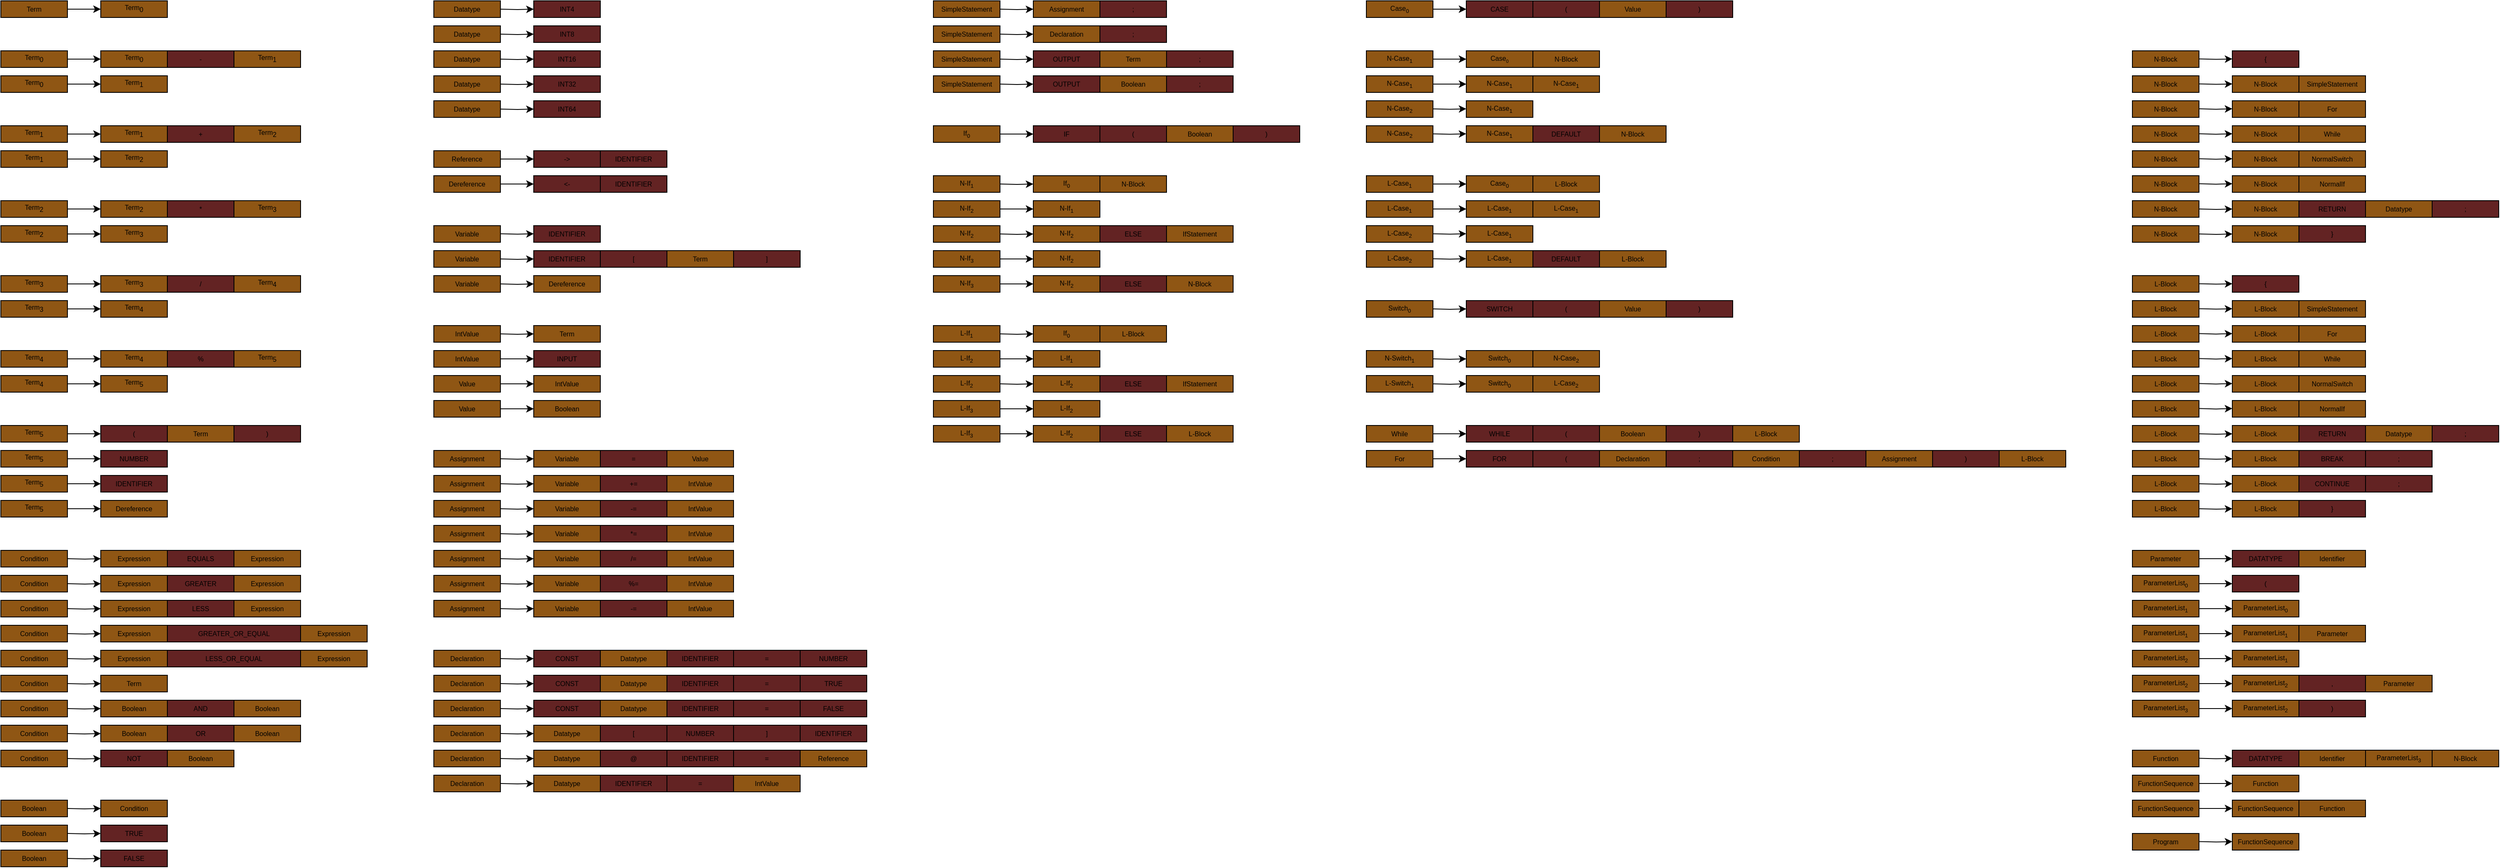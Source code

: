 <mxfile version="20.3.0" type="device"><diagram id="X6J-mmtWVSlv3Kn5K0js" name="Page-1"><mxGraphModel dx="1609" dy="1033" grid="1" gridSize="10" guides="1" tooltips="1" connect="1" arrows="1" fold="1" page="0" pageScale="1" pageWidth="827" pageHeight="1169" math="0" shadow="0"><root><mxCell id="0"/><mxCell id="1" parent="0"/><mxCell id="fISgWyd9nIq917m6D4iO-27" style="edgeStyle=orthogonalEdgeStyle;rounded=0;orthogonalLoop=1;jettySize=auto;html=1;entryX=0;entryY=0.5;entryDx=0;entryDy=0;fontSize=8;" parent="1" source="fISgWyd9nIq917m6D4iO-6" target="fISgWyd9nIq917m6D4iO-11" edge="1"><mxGeometry relative="1" as="geometry"/></mxCell><mxCell id="fISgWyd9nIq917m6D4iO-6" value="Term&lt;sub style=&quot;font-size: 8px;&quot;&gt;2&lt;/sub&gt;" style="rounded=0;whiteSpace=wrap;html=1;fillColor=#8F5614;fontSize=8;" parent="1" vertex="1"><mxGeometry x="80" y="240" width="80" height="20" as="geometry"/></mxCell><mxCell id="fISgWyd9nIq917m6D4iO-7" value="*" style="rounded=0;whiteSpace=wrap;html=1;fillColor=#632323;fontSize=8;" parent="1" vertex="1"><mxGeometry x="280" y="240" width="80" height="20" as="geometry"/></mxCell><mxCell id="fISgWyd9nIq917m6D4iO-14" style="edgeStyle=orthogonalEdgeStyle;rounded=0;orthogonalLoop=1;jettySize=auto;html=1;entryX=0;entryY=0.5;entryDx=0;entryDy=0;fontSize=8;" parent="1" source="fISgWyd9nIq917m6D4iO-10" target="fISgWyd9nIq917m6D4iO-13" edge="1"><mxGeometry relative="1" as="geometry"/></mxCell><mxCell id="fISgWyd9nIq917m6D4iO-10" value="Term&lt;sub style=&quot;font-size: 8px;&quot;&gt;1&lt;/sub&gt;" style="rounded=0;whiteSpace=wrap;html=1;fillColor=#8F5614;fontSize=8;" parent="1" vertex="1"><mxGeometry x="80" y="150" width="80" height="20" as="geometry"/></mxCell><mxCell id="fISgWyd9nIq917m6D4iO-11" value="Term&lt;sub style=&quot;font-size: 8px;&quot;&gt;2&lt;/sub&gt;" style="rounded=0;whiteSpace=wrap;html=1;fillColor=#8F5614;fontSize=8;" parent="1" vertex="1"><mxGeometry x="200" y="240" width="80" height="20" as="geometry"/></mxCell><mxCell id="fISgWyd9nIq917m6D4iO-12" value="Term&lt;sub style=&quot;font-size: 8px;&quot;&gt;3&lt;/sub&gt;" style="rounded=0;whiteSpace=wrap;html=1;fillColor=#8F5614;fontSize=8;" parent="1" vertex="1"><mxGeometry x="360" y="240" width="80" height="20" as="geometry"/></mxCell><mxCell id="fISgWyd9nIq917m6D4iO-13" value="Term&lt;sub style=&quot;font-size: 8px;&quot;&gt;1&lt;/sub&gt;" style="rounded=0;whiteSpace=wrap;html=1;fillColor=#8F5614;fontSize=8;" parent="1" vertex="1"><mxGeometry x="200" y="150" width="80" height="20" as="geometry"/></mxCell><mxCell id="fISgWyd9nIq917m6D4iO-15" value="+" style="rounded=0;whiteSpace=wrap;html=1;fillColor=#632323;fontSize=8;" parent="1" vertex="1"><mxGeometry x="280" y="150" width="80" height="20" as="geometry"/></mxCell><mxCell id="fISgWyd9nIq917m6D4iO-16" value="Term&lt;sub style=&quot;font-size: 8px;&quot;&gt;2&lt;/sub&gt;" style="rounded=0;whiteSpace=wrap;html=1;fillColor=#8F5614;fontSize=8;" parent="1" vertex="1"><mxGeometry x="360" y="150" width="80" height="20" as="geometry"/></mxCell><mxCell id="fISgWyd9nIq917m6D4iO-17" style="edgeStyle=orthogonalEdgeStyle;rounded=0;orthogonalLoop=1;jettySize=auto;html=1;entryX=0;entryY=0.5;entryDx=0;entryDy=0;fontSize=8;" parent="1" source="fISgWyd9nIq917m6D4iO-18" target="fISgWyd9nIq917m6D4iO-19" edge="1"><mxGeometry relative="1" as="geometry"/></mxCell><mxCell id="fISgWyd9nIq917m6D4iO-18" value="Term&lt;sub style=&quot;font-size: 8px;&quot;&gt;0&lt;/sub&gt;" style="rounded=0;whiteSpace=wrap;html=1;fillColor=#8F5614;fontSize=8;" parent="1" vertex="1"><mxGeometry x="80" y="60" width="80" height="20" as="geometry"/></mxCell><mxCell id="fISgWyd9nIq917m6D4iO-19" value="Term&lt;sub style=&quot;font-size: 8px;&quot;&gt;0&lt;/sub&gt;" style="rounded=0;whiteSpace=wrap;html=1;fillColor=#8F5614;fontSize=8;" parent="1" vertex="1"><mxGeometry x="200" y="60" width="80" height="20" as="geometry"/></mxCell><mxCell id="fISgWyd9nIq917m6D4iO-20" value="-" style="rounded=0;whiteSpace=wrap;html=1;fillColor=#632323;fontSize=8;" parent="1" vertex="1"><mxGeometry x="280" y="60" width="80" height="20" as="geometry"/></mxCell><mxCell id="fISgWyd9nIq917m6D4iO-21" value="Term&lt;sub style=&quot;font-size: 8px;&quot;&gt;1&lt;/sub&gt;" style="rounded=0;whiteSpace=wrap;html=1;fillColor=#8F5614;fontSize=8;" parent="1" vertex="1"><mxGeometry x="360" y="60" width="80" height="20" as="geometry"/></mxCell><mxCell id="fISgWyd9nIq917m6D4iO-28" style="edgeStyle=orthogonalEdgeStyle;rounded=0;orthogonalLoop=1;jettySize=auto;html=1;entryX=0;entryY=0.5;entryDx=0;entryDy=0;fontSize=8;" parent="1" source="fISgWyd9nIq917m6D4iO-29" target="fISgWyd9nIq917m6D4iO-30" edge="1"><mxGeometry relative="1" as="geometry"/></mxCell><mxCell id="fISgWyd9nIq917m6D4iO-29" value="Term&lt;sub style=&quot;font-size: 8px;&quot;&gt;1&lt;/sub&gt;" style="rounded=0;whiteSpace=wrap;html=1;fillColor=#8F5614;fontSize=8;" parent="1" vertex="1"><mxGeometry x="80" y="180" width="80" height="20" as="geometry"/></mxCell><mxCell id="fISgWyd9nIq917m6D4iO-30" value="Term&lt;sub style=&quot;font-size: 8px;&quot;&gt;2&lt;/sub&gt;" style="rounded=0;whiteSpace=wrap;html=1;fillColor=#8F5614;fontSize=8;" parent="1" vertex="1"><mxGeometry x="200" y="180" width="80" height="20" as="geometry"/></mxCell><mxCell id="fISgWyd9nIq917m6D4iO-31" style="edgeStyle=orthogonalEdgeStyle;rounded=0;orthogonalLoop=1;jettySize=auto;html=1;entryX=0;entryY=0.5;entryDx=0;entryDy=0;fontSize=8;" parent="1" source="fISgWyd9nIq917m6D4iO-32" target="fISgWyd9nIq917m6D4iO-34" edge="1"><mxGeometry relative="1" as="geometry"/></mxCell><mxCell id="fISgWyd9nIq917m6D4iO-32" value="Term&lt;sub style=&quot;font-size: 8px;&quot;&gt;3&lt;/sub&gt;" style="rounded=0;whiteSpace=wrap;html=1;fillColor=#8F5614;fontSize=8;" parent="1" vertex="1"><mxGeometry x="80" y="330" width="80" height="20" as="geometry"/></mxCell><mxCell id="fISgWyd9nIq917m6D4iO-33" value="/" style="rounded=0;whiteSpace=wrap;html=1;fillColor=#632323;fontSize=8;" parent="1" vertex="1"><mxGeometry x="280" y="330" width="80" height="20" as="geometry"/></mxCell><mxCell id="fISgWyd9nIq917m6D4iO-34" value="Term&lt;sub style=&quot;font-size: 8px;&quot;&gt;3&lt;/sub&gt;" style="rounded=0;whiteSpace=wrap;html=1;fillColor=#8F5614;fontSize=8;" parent="1" vertex="1"><mxGeometry x="200" y="330" width="80" height="20" as="geometry"/></mxCell><mxCell id="fISgWyd9nIq917m6D4iO-36" style="edgeStyle=orthogonalEdgeStyle;rounded=0;orthogonalLoop=1;jettySize=auto;html=1;entryX=0;entryY=0.5;entryDx=0;entryDy=0;fontSize=8;" parent="1" source="fISgWyd9nIq917m6D4iO-37" target="fISgWyd9nIq917m6D4iO-39" edge="1"><mxGeometry relative="1" as="geometry"/></mxCell><mxCell id="fISgWyd9nIq917m6D4iO-37" value="Term&lt;sub style=&quot;font-size: 8px;&quot;&gt;4&lt;/sub&gt;" style="rounded=0;whiteSpace=wrap;html=1;fillColor=#8F5614;fontSize=8;" parent="1" vertex="1"><mxGeometry x="80" y="420" width="80" height="20" as="geometry"/></mxCell><mxCell id="fISgWyd9nIq917m6D4iO-38" value="%" style="rounded=0;whiteSpace=wrap;html=1;fillColor=#632323;fontSize=8;" parent="1" vertex="1"><mxGeometry x="280" y="420" width="80" height="20" as="geometry"/></mxCell><mxCell id="fISgWyd9nIq917m6D4iO-39" value="Term&lt;sub style=&quot;font-size: 8px;&quot;&gt;4&lt;/sub&gt;" style="rounded=0;whiteSpace=wrap;html=1;fillColor=#8F5614;fontSize=8;" parent="1" vertex="1"><mxGeometry x="200" y="420" width="80" height="20" as="geometry"/></mxCell><mxCell id="fISgWyd9nIq917m6D4iO-40" value="Term&lt;sub style=&quot;font-size: 8px;&quot;&gt;5&lt;/sub&gt;" style="rounded=0;whiteSpace=wrap;html=1;fillColor=#8F5614;fontSize=8;" parent="1" vertex="1"><mxGeometry x="360" y="420" width="80" height="20" as="geometry"/></mxCell><mxCell id="fISgWyd9nIq917m6D4iO-43" style="edgeStyle=orthogonalEdgeStyle;rounded=0;orthogonalLoop=1;jettySize=auto;html=1;entryX=0;entryY=0.5;entryDx=0;entryDy=0;fontSize=8;" parent="1" source="fISgWyd9nIq917m6D4iO-41" target="fISgWyd9nIq917m6D4iO-42" edge="1"><mxGeometry relative="1" as="geometry"/></mxCell><mxCell id="fISgWyd9nIq917m6D4iO-41" value="Term&lt;sub style=&quot;font-size: 8px;&quot;&gt;5&lt;/sub&gt;" style="rounded=0;whiteSpace=wrap;html=1;fillColor=#8F5614;fontSize=8;" parent="1" vertex="1"><mxGeometry x="80" y="540" width="80" height="20" as="geometry"/></mxCell><mxCell id="fISgWyd9nIq917m6D4iO-42" value="NUMBER" style="rounded=0;whiteSpace=wrap;html=1;fillColor=#632323;fontSize=8;" parent="1" vertex="1"><mxGeometry x="200" y="540" width="80" height="20" as="geometry"/></mxCell><mxCell id="fISgWyd9nIq917m6D4iO-44" style="edgeStyle=orthogonalEdgeStyle;rounded=0;orthogonalLoop=1;jettySize=auto;html=1;entryX=0;entryY=0.5;entryDx=0;entryDy=0;fontSize=8;" parent="1" source="fISgWyd9nIq917m6D4iO-45" target="fISgWyd9nIq917m6D4iO-46" edge="1"><mxGeometry relative="1" as="geometry"/></mxCell><mxCell id="fISgWyd9nIq917m6D4iO-45" value="Term&lt;sub style=&quot;font-size: 8px;&quot;&gt;5&lt;/sub&gt;" style="rounded=0;whiteSpace=wrap;html=1;fillColor=#8F5614;fontSize=8;" parent="1" vertex="1"><mxGeometry x="80" y="570" width="80" height="20" as="geometry"/></mxCell><mxCell id="fISgWyd9nIq917m6D4iO-46" value="IDENTIFIER" style="rounded=0;whiteSpace=wrap;html=1;fillColor=#632323;fontSize=8;" parent="1" vertex="1"><mxGeometry x="200" y="570" width="80" height="20" as="geometry"/></mxCell><mxCell id="fISgWyd9nIq917m6D4iO-57" style="edgeStyle=orthogonalEdgeStyle;rounded=0;orthogonalLoop=1;jettySize=auto;html=1;entryX=0;entryY=0.5;entryDx=0;entryDy=0;fontSize=8;" parent="1" target="fISgWyd9nIq917m6D4iO-60" edge="1"><mxGeometry relative="1" as="geometry"><mxPoint x="160" y="700" as="sourcePoint"/></mxGeometry></mxCell><mxCell id="fISgWyd9nIq917m6D4iO-59" value="GREATER" style="rounded=0;whiteSpace=wrap;html=1;fillColor=#632323;fontSize=8;" parent="1" vertex="1"><mxGeometry x="280" y="690" width="80" height="20" as="geometry"/></mxCell><mxCell id="fISgWyd9nIq917m6D4iO-60" value="Expression" style="rounded=0;whiteSpace=wrap;html=1;fillColor=#8F5614;fontSize=8;" parent="1" vertex="1"><mxGeometry x="200" y="690" width="80" height="20" as="geometry"/></mxCell><mxCell id="fISgWyd9nIq917m6D4iO-61" value="Expression" style="rounded=0;whiteSpace=wrap;html=1;fillColor=#8F5614;fontSize=8;" parent="1" vertex="1"><mxGeometry x="360" y="690" width="80" height="20" as="geometry"/></mxCell><mxCell id="fISgWyd9nIq917m6D4iO-62" style="edgeStyle=orthogonalEdgeStyle;rounded=0;orthogonalLoop=1;jettySize=auto;html=1;entryX=0;entryY=0.5;entryDx=0;entryDy=0;fontSize=8;" parent="1" target="fISgWyd9nIq917m6D4iO-65" edge="1"><mxGeometry relative="1" as="geometry"><mxPoint x="160" y="730" as="sourcePoint"/></mxGeometry></mxCell><mxCell id="fISgWyd9nIq917m6D4iO-64" value="LESS" style="rounded=0;whiteSpace=wrap;html=1;fillColor=#632323;fontSize=8;" parent="1" vertex="1"><mxGeometry x="280" y="720" width="80" height="20" as="geometry"/></mxCell><mxCell id="fISgWyd9nIq917m6D4iO-65" value="Expression" style="rounded=0;whiteSpace=wrap;html=1;fillColor=#8F5614;fontSize=8;" parent="1" vertex="1"><mxGeometry x="200" y="720" width="80" height="20" as="geometry"/></mxCell><mxCell id="fISgWyd9nIq917m6D4iO-66" value="Expression" style="rounded=0;whiteSpace=wrap;html=1;fillColor=#8F5614;fontSize=8;" parent="1" vertex="1"><mxGeometry x="360" y="720" width="80" height="20" as="geometry"/></mxCell><mxCell id="fISgWyd9nIq917m6D4iO-67" style="edgeStyle=orthogonalEdgeStyle;rounded=0;orthogonalLoop=1;jettySize=auto;html=1;entryX=0;entryY=0.5;entryDx=0;entryDy=0;fontSize=8;" parent="1" target="fISgWyd9nIq917m6D4iO-70" edge="1"><mxGeometry relative="1" as="geometry"><mxPoint x="160" y="760" as="sourcePoint"/></mxGeometry></mxCell><mxCell id="fISgWyd9nIq917m6D4iO-69" value="GREATER_OR_EQUAL" style="rounded=0;whiteSpace=wrap;html=1;fillColor=#632323;fontSize=8;" parent="1" vertex="1"><mxGeometry x="280" y="750" width="160" height="20" as="geometry"/></mxCell><mxCell id="fISgWyd9nIq917m6D4iO-70" value="Expression" style="rounded=0;whiteSpace=wrap;html=1;fillColor=#8F5614;fontSize=8;" parent="1" vertex="1"><mxGeometry x="200" y="750" width="80" height="20" as="geometry"/></mxCell><mxCell id="fISgWyd9nIq917m6D4iO-71" value="Expression" style="rounded=0;whiteSpace=wrap;html=1;fillColor=#8F5614;fontSize=8;" parent="1" vertex="1"><mxGeometry x="440" y="750" width="80" height="20" as="geometry"/></mxCell><mxCell id="fISgWyd9nIq917m6D4iO-72" style="edgeStyle=orthogonalEdgeStyle;rounded=0;orthogonalLoop=1;jettySize=auto;html=1;entryX=0;entryY=0.5;entryDx=0;entryDy=0;fontSize=8;" parent="1" target="fISgWyd9nIq917m6D4iO-75" edge="1"><mxGeometry relative="1" as="geometry"><mxPoint x="160" y="790" as="sourcePoint"/></mxGeometry></mxCell><mxCell id="fISgWyd9nIq917m6D4iO-74" value="LESS_OR_EQUAL" style="rounded=0;whiteSpace=wrap;html=1;fillColor=#632323;fontSize=8;" parent="1" vertex="1"><mxGeometry x="280" y="780" width="160" height="20" as="geometry"/></mxCell><mxCell id="fISgWyd9nIq917m6D4iO-75" value="Expression" style="rounded=0;whiteSpace=wrap;html=1;fillColor=#8F5614;fontSize=8;" parent="1" vertex="1"><mxGeometry x="200" y="780" width="80" height="20" as="geometry"/></mxCell><mxCell id="fISgWyd9nIq917m6D4iO-76" value="Expression" style="rounded=0;whiteSpace=wrap;html=1;fillColor=#8F5614;fontSize=8;" parent="1" vertex="1"><mxGeometry x="440" y="780" width="80" height="20" as="geometry"/></mxCell><mxCell id="fISgWyd9nIq917m6D4iO-80" style="edgeStyle=orthogonalEdgeStyle;rounded=0;orthogonalLoop=1;jettySize=auto;html=1;entryX=0;entryY=0.5;entryDx=0;entryDy=0;fontSize=8;" parent="1" target="fISgWyd9nIq917m6D4iO-82" edge="1"><mxGeometry relative="1" as="geometry"><mxPoint x="160" y="670" as="sourcePoint"/></mxGeometry></mxCell><mxCell id="fISgWyd9nIq917m6D4iO-81" value="EQUALS" style="rounded=0;whiteSpace=wrap;html=1;fillColor=#632323;fontSize=8;" parent="1" vertex="1"><mxGeometry x="280" y="660" width="80" height="20" as="geometry"/></mxCell><mxCell id="fISgWyd9nIq917m6D4iO-82" value="Expression" style="rounded=0;whiteSpace=wrap;html=1;fillColor=#8F5614;fontSize=8;" parent="1" vertex="1"><mxGeometry x="200" y="660" width="80" height="20" as="geometry"/></mxCell><mxCell id="fISgWyd9nIq917m6D4iO-83" value="Expression" style="rounded=0;whiteSpace=wrap;html=1;fillColor=#8F5614;fontSize=8;" parent="1" vertex="1"><mxGeometry x="360" y="660" width="80" height="20" as="geometry"/></mxCell><mxCell id="fISgWyd9nIq917m6D4iO-86" style="edgeStyle=orthogonalEdgeStyle;rounded=0;orthogonalLoop=1;jettySize=auto;html=1;entryX=0;entryY=0.5;entryDx=0;entryDy=0;fontSize=8;" parent="1" source="fISgWyd9nIq917m6D4iO-87" edge="1"><mxGeometry relative="1" as="geometry"><mxPoint x="200" y="460" as="targetPoint"/></mxGeometry></mxCell><mxCell id="fISgWyd9nIq917m6D4iO-87" value="Term&lt;sub style=&quot;font-size: 8px;&quot;&gt;4&lt;/sub&gt;" style="rounded=0;whiteSpace=wrap;html=1;fillColor=#8F5614;fontSize=8;" parent="1" vertex="1"><mxGeometry x="80" y="450" width="80" height="20" as="geometry"/></mxCell><mxCell id="fISgWyd9nIq917m6D4iO-90" value="Term&lt;sub style=&quot;font-size: 8px;&quot;&gt;5&lt;/sub&gt;" style="rounded=0;whiteSpace=wrap;html=1;fillColor=#8F5614;fontSize=8;" parent="1" vertex="1"><mxGeometry x="200" y="450" width="80" height="20" as="geometry"/></mxCell><mxCell id="fISgWyd9nIq917m6D4iO-91" style="edgeStyle=orthogonalEdgeStyle;rounded=0;orthogonalLoop=1;jettySize=auto;html=1;entryX=0;entryY=0.5;entryDx=0;entryDy=0;fontSize=8;" parent="1" source="fISgWyd9nIq917m6D4iO-92" target="fISgWyd9nIq917m6D4iO-94" edge="1"><mxGeometry relative="1" as="geometry"/></mxCell><mxCell id="fISgWyd9nIq917m6D4iO-92" value="Term&lt;sub style=&quot;font-size: 8px;&quot;&gt;3&lt;/sub&gt;" style="rounded=0;whiteSpace=wrap;html=1;fillColor=#8F5614;fontSize=8;" parent="1" vertex="1"><mxGeometry x="80" y="360" width="80" height="20" as="geometry"/></mxCell><mxCell id="fISgWyd9nIq917m6D4iO-94" value="Term&lt;sub style=&quot;font-size: 8px;&quot;&gt;4&lt;/sub&gt;" style="rounded=0;whiteSpace=wrap;html=1;fillColor=#8F5614;fontSize=8;" parent="1" vertex="1"><mxGeometry x="200" y="360" width="80" height="20" as="geometry"/></mxCell><mxCell id="fISgWyd9nIq917m6D4iO-96" value="Term&lt;sub style=&quot;font-size: 8px;&quot;&gt;4&lt;/sub&gt;" style="rounded=0;whiteSpace=wrap;html=1;fillColor=#8F5614;fontSize=8;" parent="1" vertex="1"><mxGeometry x="360" y="330" width="80" height="20" as="geometry"/></mxCell><mxCell id="fISgWyd9nIq917m6D4iO-97" style="edgeStyle=orthogonalEdgeStyle;rounded=0;orthogonalLoop=1;jettySize=auto;html=1;entryX=0;entryY=0.5;entryDx=0;entryDy=0;fontSize=8;" parent="1" source="fISgWyd9nIq917m6D4iO-98" edge="1"><mxGeometry relative="1" as="geometry"><mxPoint x="200" y="280" as="targetPoint"/></mxGeometry></mxCell><mxCell id="fISgWyd9nIq917m6D4iO-98" value="Term&lt;sub style=&quot;font-size: 8px;&quot;&gt;2&lt;/sub&gt;" style="rounded=0;whiteSpace=wrap;html=1;fillColor=#8F5614;fontSize=8;" parent="1" vertex="1"><mxGeometry x="80" y="270" width="80" height="20" as="geometry"/></mxCell><mxCell id="fISgWyd9nIq917m6D4iO-101" value="Term&lt;sub style=&quot;font-size: 8px;&quot;&gt;3&lt;/sub&gt;" style="rounded=0;whiteSpace=wrap;html=1;fillColor=#8F5614;fontSize=8;" parent="1" vertex="1"><mxGeometry x="200" y="270" width="80" height="20" as="geometry"/></mxCell><mxCell id="fISgWyd9nIq917m6D4iO-102" style="edgeStyle=orthogonalEdgeStyle;rounded=0;orthogonalLoop=1;jettySize=auto;html=1;entryX=0;entryY=0.5;entryDx=0;entryDy=0;fontSize=8;" parent="1" source="fISgWyd9nIq917m6D4iO-103" target="fISgWyd9nIq917m6D4iO-104" edge="1"><mxGeometry relative="1" as="geometry"/></mxCell><mxCell id="fISgWyd9nIq917m6D4iO-103" value="Term&lt;sub style=&quot;font-size: 8px;&quot;&gt;0&lt;/sub&gt;" style="rounded=0;whiteSpace=wrap;html=1;fillColor=#8F5614;fontSize=8;" parent="1" vertex="1"><mxGeometry x="80" y="90" width="80" height="20" as="geometry"/></mxCell><mxCell id="fISgWyd9nIq917m6D4iO-104" value="Term&lt;sub style=&quot;font-size: 8px;&quot;&gt;1&lt;/sub&gt;" style="rounded=0;whiteSpace=wrap;html=1;fillColor=#8F5614;fontSize=8;" parent="1" vertex="1"><mxGeometry x="200" y="90" width="80" height="20" as="geometry"/></mxCell><mxCell id="fISgWyd9nIq917m6D4iO-105" style="edgeStyle=orthogonalEdgeStyle;rounded=0;orthogonalLoop=1;jettySize=auto;html=1;fontSize=8;" parent="1" source="fISgWyd9nIq917m6D4iO-106" edge="1"><mxGeometry relative="1" as="geometry"><mxPoint x="200" y="520" as="targetPoint"/></mxGeometry></mxCell><mxCell id="fISgWyd9nIq917m6D4iO-106" value="Term&lt;sub style=&quot;font-size: 8px;&quot;&gt;5&lt;/sub&gt;" style="rounded=0;whiteSpace=wrap;html=1;fillColor=#8F5614;fontSize=8;" parent="1" vertex="1"><mxGeometry x="80" y="510" width="80" height="20" as="geometry"/></mxCell><mxCell id="fISgWyd9nIq917m6D4iO-107" value="Term" style="rounded=0;whiteSpace=wrap;html=1;fillColor=#8F5614;fontSize=8;" parent="1" vertex="1"><mxGeometry x="280" y="510" width="80" height="20" as="geometry"/></mxCell><mxCell id="fISgWyd9nIq917m6D4iO-108" value=")" style="rounded=0;whiteSpace=wrap;html=1;fillColor=#632323;fontSize=8;" parent="1" vertex="1"><mxGeometry x="360" y="510" width="80" height="20" as="geometry"/></mxCell><mxCell id="fISgWyd9nIq917m6D4iO-110" value="(" style="rounded=0;whiteSpace=wrap;html=1;fillColor=#632323;fontSize=8;" parent="1" vertex="1"><mxGeometry x="200" y="510" width="80" height="20" as="geometry"/></mxCell><mxCell id="fISgWyd9nIq917m6D4iO-111" style="edgeStyle=orthogonalEdgeStyle;rounded=0;orthogonalLoop=1;jettySize=auto;html=1;fontSize=8;" parent="1" source="fISgWyd9nIq917m6D4iO-112" edge="1"><mxGeometry relative="1" as="geometry"><mxPoint x="200" y="10" as="targetPoint"/></mxGeometry></mxCell><mxCell id="fISgWyd9nIq917m6D4iO-112" value="Term" style="rounded=0;whiteSpace=wrap;html=1;fillColor=#8F5614;fontSize=8;" parent="1" vertex="1"><mxGeometry x="80" width="80" height="20" as="geometry"/></mxCell><mxCell id="fISgWyd9nIq917m6D4iO-113" value="Term&lt;sub style=&quot;font-size: 8px;&quot;&gt;0&lt;/sub&gt;" style="rounded=0;whiteSpace=wrap;html=1;fillColor=#8F5614;fontSize=8;" parent="1" vertex="1"><mxGeometry x="200" width="80" height="20" as="geometry"/></mxCell><mxCell id="fISgWyd9nIq917m6D4iO-121" style="edgeStyle=orthogonalEdgeStyle;rounded=0;orthogonalLoop=1;jettySize=auto;html=1;entryX=0;entryY=0.5;entryDx=0;entryDy=0;fontSize=8;" parent="1" target="fISgWyd9nIq917m6D4iO-122" edge="1"><mxGeometry relative="1" as="geometry"><mxPoint x="160" y="820" as="sourcePoint"/></mxGeometry></mxCell><mxCell id="fISgWyd9nIq917m6D4iO-122" value="Term" style="rounded=0;whiteSpace=wrap;html=1;fillColor=#8F5614;fontSize=8;" parent="1" vertex="1"><mxGeometry x="200" y="810" width="80" height="20" as="geometry"/></mxCell><mxCell id="fISgWyd9nIq917m6D4iO-124" style="edgeStyle=orthogonalEdgeStyle;rounded=0;orthogonalLoop=1;jettySize=auto;html=1;entryX=0;entryY=0.5;entryDx=0;entryDy=0;fontSize=8;" parent="1" edge="1"><mxGeometry relative="1" as="geometry"><mxPoint x="160" y="1000" as="sourcePoint"/><mxPoint x="200" y="1000" as="targetPoint"/></mxGeometry></mxCell><mxCell id="fISgWyd9nIq917m6D4iO-126" value="Boolean" style="rounded=0;whiteSpace=wrap;html=1;fillColor=#8F5614;fontSize=8;" parent="1" vertex="1"><mxGeometry x="80" y="990" width="80" height="20" as="geometry"/></mxCell><mxCell id="fISgWyd9nIq917m6D4iO-127" value="TRUE" style="rounded=0;whiteSpace=wrap;html=1;fillColor=#632323;fontSize=8;" parent="1" vertex="1"><mxGeometry x="200" y="990" width="80" height="20" as="geometry"/></mxCell><mxCell id="fISgWyd9nIq917m6D4iO-128" style="edgeStyle=orthogonalEdgeStyle;rounded=0;orthogonalLoop=1;jettySize=auto;html=1;entryX=0;entryY=0.5;entryDx=0;entryDy=0;fontSize=8;" parent="1" edge="1"><mxGeometry relative="1" as="geometry"><mxPoint x="160" y="1030" as="sourcePoint"/><mxPoint x="200" y="1030" as="targetPoint"/></mxGeometry></mxCell><mxCell id="fISgWyd9nIq917m6D4iO-129" value="Boolean" style="rounded=0;whiteSpace=wrap;html=1;fillColor=#8F5614;fontSize=8;" parent="1" vertex="1"><mxGeometry x="80" y="1020" width="80" height="20" as="geometry"/></mxCell><mxCell id="fISgWyd9nIq917m6D4iO-130" value="FALSE" style="rounded=0;whiteSpace=wrap;html=1;fillColor=#632323;fontSize=8;" parent="1" vertex="1"><mxGeometry x="200" y="1020" width="80" height="20" as="geometry"/></mxCell><mxCell id="fISgWyd9nIq917m6D4iO-131" style="edgeStyle=orthogonalEdgeStyle;rounded=0;orthogonalLoop=1;jettySize=auto;html=1;entryX=0;entryY=0.5;entryDx=0;entryDy=0;fontSize=8;" parent="1" edge="1"><mxGeometry relative="1" as="geometry"><mxPoint x="680" y="10" as="sourcePoint"/><mxPoint x="720" y="10" as="targetPoint"/></mxGeometry></mxCell><mxCell id="fISgWyd9nIq917m6D4iO-132" value="Datatype" style="rounded=0;whiteSpace=wrap;html=1;fillColor=#8F5614;fontSize=8;" parent="1" vertex="1"><mxGeometry x="600" width="80" height="20" as="geometry"/></mxCell><mxCell id="fISgWyd9nIq917m6D4iO-133" value="INT4" style="rounded=0;whiteSpace=wrap;html=1;fillColor=#632323;fontSize=8;" parent="1" vertex="1"><mxGeometry x="720" width="80" height="20" as="geometry"/></mxCell><mxCell id="fISgWyd9nIq917m6D4iO-134" style="edgeStyle=orthogonalEdgeStyle;rounded=0;orthogonalLoop=1;jettySize=auto;html=1;entryX=0;entryY=0.5;entryDx=0;entryDy=0;fontSize=8;" parent="1" edge="1"><mxGeometry relative="1" as="geometry"><mxPoint x="680" y="40" as="sourcePoint"/><mxPoint x="720" y="40" as="targetPoint"/></mxGeometry></mxCell><mxCell id="fISgWyd9nIq917m6D4iO-135" value="Datatype" style="rounded=0;whiteSpace=wrap;html=1;fillColor=#8F5614;fontSize=8;" parent="1" vertex="1"><mxGeometry x="600" y="30" width="80" height="20" as="geometry"/></mxCell><mxCell id="fISgWyd9nIq917m6D4iO-136" value="INT8" style="rounded=0;whiteSpace=wrap;html=1;fillColor=#632323;fontSize=8;" parent="1" vertex="1"><mxGeometry x="720" y="30" width="80" height="20" as="geometry"/></mxCell><mxCell id="fISgWyd9nIq917m6D4iO-137" style="edgeStyle=orthogonalEdgeStyle;rounded=0;orthogonalLoop=1;jettySize=auto;html=1;entryX=0;entryY=0.5;entryDx=0;entryDy=0;fontSize=8;" parent="1" edge="1"><mxGeometry relative="1" as="geometry"><mxPoint x="680" y="70" as="sourcePoint"/><mxPoint x="720" y="70" as="targetPoint"/></mxGeometry></mxCell><mxCell id="fISgWyd9nIq917m6D4iO-138" value="Datatype" style="rounded=0;whiteSpace=wrap;html=1;fillColor=#8F5614;fontSize=8;" parent="1" vertex="1"><mxGeometry x="600" y="60" width="80" height="20" as="geometry"/></mxCell><mxCell id="fISgWyd9nIq917m6D4iO-139" value="INT16" style="rounded=0;whiteSpace=wrap;html=1;fillColor=#632323;fontSize=8;" parent="1" vertex="1"><mxGeometry x="720" y="60" width="80" height="20" as="geometry"/></mxCell><mxCell id="fISgWyd9nIq917m6D4iO-140" style="edgeStyle=orthogonalEdgeStyle;rounded=0;orthogonalLoop=1;jettySize=auto;html=1;entryX=0;entryY=0.5;entryDx=0;entryDy=0;fontSize=8;" parent="1" edge="1"><mxGeometry relative="1" as="geometry"><mxPoint x="680" y="100" as="sourcePoint"/><mxPoint x="720" y="100" as="targetPoint"/></mxGeometry></mxCell><mxCell id="fISgWyd9nIq917m6D4iO-141" value="Datatype" style="rounded=0;whiteSpace=wrap;html=1;fillColor=#8F5614;fontSize=8;" parent="1" vertex="1"><mxGeometry x="600" y="90" width="80" height="20" as="geometry"/></mxCell><mxCell id="fISgWyd9nIq917m6D4iO-142" value="INT32" style="rounded=0;whiteSpace=wrap;html=1;fillColor=#632323;fontSize=8;" parent="1" vertex="1"><mxGeometry x="720" y="90" width="80" height="20" as="geometry"/></mxCell><mxCell id="fISgWyd9nIq917m6D4iO-143" style="edgeStyle=orthogonalEdgeStyle;rounded=0;orthogonalLoop=1;jettySize=auto;html=1;entryX=0;entryY=0.5;entryDx=0;entryDy=0;fontSize=8;" parent="1" edge="1"><mxGeometry relative="1" as="geometry"><mxPoint x="680" y="130" as="sourcePoint"/><mxPoint x="720" y="130" as="targetPoint"/></mxGeometry></mxCell><mxCell id="fISgWyd9nIq917m6D4iO-144" value="Datatype" style="rounded=0;whiteSpace=wrap;html=1;fillColor=#8F5614;fontSize=8;" parent="1" vertex="1"><mxGeometry x="600" y="120" width="80" height="20" as="geometry"/></mxCell><mxCell id="fISgWyd9nIq917m6D4iO-145" value="INT64" style="rounded=0;whiteSpace=wrap;html=1;fillColor=#632323;fontSize=8;" parent="1" vertex="1"><mxGeometry x="720" y="120" width="80" height="20" as="geometry"/></mxCell><mxCell id="fISgWyd9nIq917m6D4iO-146" style="edgeStyle=orthogonalEdgeStyle;rounded=0;orthogonalLoop=1;jettySize=auto;html=1;entryX=0;entryY=0.5;entryDx=0;entryDy=0;fontSize=8;" parent="1" edge="1"><mxGeometry relative="1" as="geometry"><mxPoint x="680" y="550" as="sourcePoint"/><mxPoint x="720" y="550" as="targetPoint"/></mxGeometry></mxCell><mxCell id="fISgWyd9nIq917m6D4iO-147" value="Assignment" style="rounded=0;whiteSpace=wrap;html=1;fillColor=#8F5614;fontSize=8;" parent="1" vertex="1"><mxGeometry x="600" y="540" width="80" height="20" as="geometry"/></mxCell><mxCell id="fISgWyd9nIq917m6D4iO-149" value="=" style="rounded=0;whiteSpace=wrap;html=1;fillColor=#632323;fontSize=8;" parent="1" vertex="1"><mxGeometry x="800" y="540" width="80" height="20" as="geometry"/></mxCell><mxCell id="fISgWyd9nIq917m6D4iO-151" value="Value" style="rounded=0;whiteSpace=wrap;html=1;fillColor=#8F5614;fontSize=8;" parent="1" vertex="1"><mxGeometry x="880" y="540" width="80" height="20" as="geometry"/></mxCell><mxCell id="fISgWyd9nIq917m6D4iO-159" style="edgeStyle=orthogonalEdgeStyle;rounded=0;orthogonalLoop=1;jettySize=auto;html=1;entryX=0;entryY=0.5;entryDx=0;entryDy=0;fontSize=8;" parent="1" edge="1"><mxGeometry relative="1" as="geometry"><mxPoint x="1280" y="10" as="sourcePoint"/><mxPoint x="1320" y="10" as="targetPoint"/></mxGeometry></mxCell><mxCell id="fISgWyd9nIq917m6D4iO-162" value="Assignment" style="rounded=0;whiteSpace=wrap;html=1;fillColor=#8F5614;fontSize=8;" parent="1" vertex="1"><mxGeometry x="1320" width="80" height="20" as="geometry"/></mxCell><mxCell id="fISgWyd9nIq917m6D4iO-164" value=";" style="rounded=0;whiteSpace=wrap;html=1;fillColor=#632323;fontSize=8;" parent="1" vertex="1"><mxGeometry x="1400" width="80" height="20" as="geometry"/></mxCell><mxCell id="fISgWyd9nIq917m6D4iO-165" style="edgeStyle=orthogonalEdgeStyle;rounded=0;orthogonalLoop=1;jettySize=auto;html=1;entryX=0;entryY=0.5;entryDx=0;entryDy=0;fontSize=8;" parent="1" edge="1"><mxGeometry relative="1" as="geometry"><mxPoint x="680" y="940" as="sourcePoint"/><mxPoint x="720" y="940" as="targetPoint"/></mxGeometry></mxCell><mxCell id="fISgWyd9nIq917m6D4iO-167" value="Declaration" style="rounded=0;whiteSpace=wrap;html=1;fillColor=#8F5614;fontSize=8;" parent="1" vertex="1"><mxGeometry x="600" y="930" width="80" height="20" as="geometry"/></mxCell><mxCell id="fISgWyd9nIq917m6D4iO-169" value="Datatype" style="rounded=0;whiteSpace=wrap;html=1;fillColor=#8F5614;fontSize=8;" parent="1" vertex="1"><mxGeometry x="720" y="930" width="80" height="20" as="geometry"/></mxCell><mxCell id="fISgWyd9nIq917m6D4iO-170" style="edgeStyle=orthogonalEdgeStyle;rounded=0;orthogonalLoop=1;jettySize=auto;html=1;entryX=0;entryY=0.5;entryDx=0;entryDy=0;fontSize=8;" parent="1" edge="1"><mxGeometry relative="1" as="geometry"><mxPoint x="1280" y="40" as="sourcePoint"/><mxPoint x="1320" y="40" as="targetPoint"/></mxGeometry></mxCell><mxCell id="fISgWyd9nIq917m6D4iO-171" value="Declaration" style="rounded=0;whiteSpace=wrap;html=1;fillColor=#8F5614;fontSize=8;" parent="1" vertex="1"><mxGeometry x="1320" y="30" width="80" height="20" as="geometry"/></mxCell><mxCell id="fISgWyd9nIq917m6D4iO-173" value=";" style="rounded=0;whiteSpace=wrap;html=1;fillColor=#632323;fontSize=8;" parent="1" vertex="1"><mxGeometry x="1400" y="30" width="80" height="20" as="geometry"/></mxCell><mxCell id="fISgWyd9nIq917m6D4iO-178" value="+=" style="rounded=0;whiteSpace=wrap;html=1;fillColor=#632323;fontSize=8;" parent="1" vertex="1"><mxGeometry x="800" y="570" width="80" height="20" as="geometry"/></mxCell><mxCell id="fISgWyd9nIq917m6D4iO-184" value="-=" style="rounded=0;whiteSpace=wrap;html=1;fillColor=#632323;fontSize=8;" parent="1" vertex="1"><mxGeometry x="800" y="600" width="80" height="20" as="geometry"/></mxCell><mxCell id="fISgWyd9nIq917m6D4iO-190" value="*=" style="rounded=0;whiteSpace=wrap;html=1;fillColor=#632323;fontSize=8;" parent="1" vertex="1"><mxGeometry x="800" y="630" width="80" height="20" as="geometry"/></mxCell><mxCell id="fISgWyd9nIq917m6D4iO-196" value="/=" style="rounded=0;whiteSpace=wrap;html=1;fillColor=#632323;fontSize=8;" parent="1" vertex="1"><mxGeometry x="800" y="660" width="80" height="20" as="geometry"/></mxCell><mxCell id="fISgWyd9nIq917m6D4iO-202" value="%=" style="rounded=0;whiteSpace=wrap;html=1;fillColor=#632323;fontSize=8;" parent="1" vertex="1"><mxGeometry x="800" y="690" width="80" height="20" as="geometry"/></mxCell><mxCell id="fISgWyd9nIq917m6D4iO-208" value="-=" style="rounded=0;whiteSpace=wrap;html=1;fillColor=#632323;fontSize=8;" parent="1" vertex="1"><mxGeometry x="800" y="720" width="80" height="20" as="geometry"/></mxCell><mxCell id="fISgWyd9nIq917m6D4iO-222" style="edgeStyle=orthogonalEdgeStyle;rounded=0;orthogonalLoop=1;jettySize=auto;html=1;entryX=0;entryY=0.5;entryDx=0;entryDy=0;fontSize=8;" parent="1" edge="1"><mxGeometry relative="1" as="geometry"><mxPoint x="160" y="850" as="sourcePoint"/><mxPoint x="200" y="850" as="targetPoint"/></mxGeometry></mxCell><mxCell id="fISgWyd9nIq917m6D4iO-224" value="AND" style="rounded=0;whiteSpace=wrap;html=1;fillColor=#632323;fontSize=8;" parent="1" vertex="1"><mxGeometry x="280" y="840" width="80" height="20" as="geometry"/></mxCell><mxCell id="fISgWyd9nIq917m6D4iO-225" value="Boolean" style="rounded=0;whiteSpace=wrap;html=1;fillColor=#8F5614;fontSize=8;" parent="1" vertex="1"><mxGeometry x="200" y="840" width="80" height="20" as="geometry"/></mxCell><mxCell id="fISgWyd9nIq917m6D4iO-226" value="Boolean" style="rounded=0;whiteSpace=wrap;html=1;fillColor=#8F5614;fontSize=8;" parent="1" vertex="1"><mxGeometry x="360" y="840" width="80" height="20" as="geometry"/></mxCell><mxCell id="fISgWyd9nIq917m6D4iO-227" style="edgeStyle=orthogonalEdgeStyle;rounded=0;orthogonalLoop=1;jettySize=auto;html=1;entryX=0;entryY=0.5;entryDx=0;entryDy=0;fontSize=8;" parent="1" edge="1"><mxGeometry relative="1" as="geometry"><mxPoint x="160" y="880" as="sourcePoint"/><mxPoint x="200" y="880" as="targetPoint"/></mxGeometry></mxCell><mxCell id="fISgWyd9nIq917m6D4iO-229" value="OR" style="rounded=0;whiteSpace=wrap;html=1;fillColor=#632323;fontSize=8;" parent="1" vertex="1"><mxGeometry x="280" y="870" width="80" height="20" as="geometry"/></mxCell><mxCell id="fISgWyd9nIq917m6D4iO-230" value="Boolean" style="rounded=0;whiteSpace=wrap;html=1;fillColor=#8F5614;fontSize=8;" parent="1" vertex="1"><mxGeometry x="200" y="870" width="80" height="20" as="geometry"/></mxCell><mxCell id="fISgWyd9nIq917m6D4iO-231" value="Boolean" style="rounded=0;whiteSpace=wrap;html=1;fillColor=#8F5614;fontSize=8;" parent="1" vertex="1"><mxGeometry x="360" y="870" width="80" height="20" as="geometry"/></mxCell><mxCell id="fISgWyd9nIq917m6D4iO-232" style="edgeStyle=orthogonalEdgeStyle;rounded=0;orthogonalLoop=1;jettySize=auto;html=1;entryX=0;entryY=0.5;entryDx=0;entryDy=0;fontSize=8;" parent="1" edge="1"><mxGeometry relative="1" as="geometry"><mxPoint x="160" y="910" as="sourcePoint"/><mxPoint x="200" y="910" as="targetPoint"/></mxGeometry></mxCell><mxCell id="fISgWyd9nIq917m6D4iO-234" value="NOT" style="rounded=0;whiteSpace=wrap;html=1;fillColor=#632323;fontSize=8;" parent="1" vertex="1"><mxGeometry x="200" y="900" width="80" height="20" as="geometry"/></mxCell><mxCell id="fISgWyd9nIq917m6D4iO-236" value="Boolean" style="rounded=0;whiteSpace=wrap;html=1;fillColor=#8F5614;fontSize=8;" parent="1" vertex="1"><mxGeometry x="280" y="900" width="80" height="20" as="geometry"/></mxCell><mxCell id="fISgWyd9nIq917m6D4iO-237" style="edgeStyle=orthogonalEdgeStyle;rounded=0;orthogonalLoop=1;jettySize=auto;html=1;entryX=0;entryY=0.5;entryDx=0;entryDy=0;fontSize=8;" parent="1" edge="1"><mxGeometry relative="1" as="geometry"><mxPoint x="680" y="790" as="sourcePoint"/><mxPoint x="720" y="790" as="targetPoint"/></mxGeometry></mxCell><mxCell id="fISgWyd9nIq917m6D4iO-240" value="Datatype" style="rounded=0;whiteSpace=wrap;html=1;fillColor=#8F5614;fontSize=8;" parent="1" vertex="1"><mxGeometry x="800" y="780" width="80" height="20" as="geometry"/></mxCell><mxCell id="fISgWyd9nIq917m6D4iO-241" value="CONST" style="rounded=0;whiteSpace=wrap;html=1;fillColor=#632323;fontSize=8;" parent="1" vertex="1"><mxGeometry x="720" y="780" width="80" height="20" as="geometry"/></mxCell><mxCell id="zeSLHF2E5xvUvNJItv3z-12" style="edgeStyle=orthogonalEdgeStyle;rounded=0;orthogonalLoop=1;jettySize=auto;html=1;entryX=0;entryY=0.5;entryDx=0;entryDy=0;fontSize=8;" parent="1" edge="1"><mxGeometry relative="1" as="geometry"><mxPoint x="680" y="910" as="sourcePoint"/><mxPoint x="720" y="910" as="targetPoint"/></mxGeometry></mxCell><mxCell id="zeSLHF2E5xvUvNJItv3z-14" value="IDENTIFIER" style="rounded=0;whiteSpace=wrap;html=1;fillColor=#632323;fontSize=8;" parent="1" vertex="1"><mxGeometry x="880" y="900" width="80" height="20" as="geometry"/></mxCell><mxCell id="zeSLHF2E5xvUvNJItv3z-15" value="=" style="rounded=0;whiteSpace=wrap;html=1;fillColor=#632323;fontSize=8;" parent="1" vertex="1"><mxGeometry x="960" y="900" width="80" height="20" as="geometry"/></mxCell><mxCell id="zeSLHF2E5xvUvNJItv3z-22" value="@" style="rounded=0;whiteSpace=wrap;html=1;fillColor=#632323;fontSize=8;" parent="1" vertex="1"><mxGeometry x="800" y="900" width="80" height="20" as="geometry"/></mxCell><mxCell id="zeSLHF2E5xvUvNJItv3z-23" value="-&amp;gt;" style="rounded=0;whiteSpace=wrap;html=1;fillColor=#632323;fontSize=8;" parent="1" vertex="1"><mxGeometry x="720" y="180" width="80" height="20" as="geometry"/></mxCell><mxCell id="zeSLHF2E5xvUvNJItv3z-24" value="Datatype" style="rounded=0;whiteSpace=wrap;html=1;fillColor=#8F5614;fontSize=8;" parent="1" vertex="1"><mxGeometry x="720" y="900" width="80" height="20" as="geometry"/></mxCell><mxCell id="zeSLHF2E5xvUvNJItv3z-32" style="edgeStyle=orthogonalEdgeStyle;rounded=0;orthogonalLoop=1;jettySize=auto;html=1;entryX=0;entryY=0.5;entryDx=0;entryDy=0;fontSize=8;" parent="1" source="zeSLHF2E5xvUvNJItv3z-25" target="zeSLHF2E5xvUvNJItv3z-23" edge="1"><mxGeometry relative="1" as="geometry"/></mxCell><mxCell id="zeSLHF2E5xvUvNJItv3z-25" value="Reference" style="rounded=0;whiteSpace=wrap;html=1;fillColor=#8F5614;fontSize=8;" parent="1" vertex="1"><mxGeometry x="600" y="180" width="80" height="20" as="geometry"/></mxCell><mxCell id="zeSLHF2E5xvUvNJItv3z-31" style="edgeStyle=orthogonalEdgeStyle;rounded=0;orthogonalLoop=1;jettySize=auto;html=1;entryX=0;entryY=0.5;entryDx=0;entryDy=0;fontSize=8;" parent="1" source="zeSLHF2E5xvUvNJItv3z-26" target="zeSLHF2E5xvUvNJItv3z-28" edge="1"><mxGeometry relative="1" as="geometry"/></mxCell><mxCell id="zeSLHF2E5xvUvNJItv3z-26" value="Dereference" style="rounded=0;whiteSpace=wrap;html=1;fillColor=#8F5614;fontSize=8;" parent="1" vertex="1"><mxGeometry x="600" y="210" width="80" height="20" as="geometry"/></mxCell><mxCell id="zeSLHF2E5xvUvNJItv3z-28" value="&amp;lt;-" style="rounded=0;whiteSpace=wrap;html=1;fillColor=#632323;fontSize=8;" parent="1" vertex="1"><mxGeometry x="720" y="210" width="80" height="20" as="geometry"/></mxCell><mxCell id="zeSLHF2E5xvUvNJItv3z-29" value="IDENTIFIER" style="rounded=0;whiteSpace=wrap;html=1;fillColor=#632323;fontSize=8;" parent="1" vertex="1"><mxGeometry x="800" y="180" width="80" height="20" as="geometry"/></mxCell><mxCell id="zeSLHF2E5xvUvNJItv3z-30" value="IDENTIFIER" style="rounded=0;whiteSpace=wrap;html=1;fillColor=#632323;fontSize=8;" parent="1" vertex="1"><mxGeometry x="800" y="210" width="80" height="20" as="geometry"/></mxCell><mxCell id="zeSLHF2E5xvUvNJItv3z-33" value="Reference" style="rounded=0;whiteSpace=wrap;html=1;fillColor=#8F5614;fontSize=8;" parent="1" vertex="1"><mxGeometry x="1040" y="900" width="80" height="20" as="geometry"/></mxCell><mxCell id="zeSLHF2E5xvUvNJItv3z-46" value="IDENTIFIER" style="rounded=0;whiteSpace=wrap;html=1;fillColor=#632323;fontSize=8;" parent="1" vertex="1"><mxGeometry x="800" y="930" width="80" height="20" as="geometry"/></mxCell><mxCell id="zeSLHF2E5xvUvNJItv3z-47" value="=" style="rounded=0;whiteSpace=wrap;html=1;fillColor=#632323;fontSize=8;" parent="1" vertex="1"><mxGeometry x="880" y="930" width="80" height="20" as="geometry"/></mxCell><mxCell id="zeSLHF2E5xvUvNJItv3z-49" value="IDENTIFIER" style="rounded=0;whiteSpace=wrap;html=1;fillColor=#632323;fontSize=8;" parent="1" vertex="1"><mxGeometry x="880" y="780" width="80" height="20" as="geometry"/></mxCell><mxCell id="zeSLHF2E5xvUvNJItv3z-50" value="=" style="rounded=0;whiteSpace=wrap;html=1;fillColor=#632323;fontSize=8;" parent="1" vertex="1"><mxGeometry x="960" y="780" width="80" height="20" as="geometry"/></mxCell><mxCell id="zeSLHF2E5xvUvNJItv3z-52" value="Declaration" style="rounded=0;whiteSpace=wrap;html=1;fillColor=#8F5614;fontSize=8;" parent="1" vertex="1"><mxGeometry x="600" y="780" width="80" height="20" as="geometry"/></mxCell><mxCell id="zeSLHF2E5xvUvNJItv3z-53" value="Declaration" style="rounded=0;whiteSpace=wrap;html=1;fillColor=#8F5614;fontSize=8;" parent="1" vertex="1"><mxGeometry x="600" y="900" width="80" height="20" as="geometry"/></mxCell><mxCell id="zeSLHF2E5xvUvNJItv3z-57" style="edgeStyle=orthogonalEdgeStyle;rounded=0;orthogonalLoop=1;jettySize=auto;html=1;entryX=0;entryY=0.5;entryDx=0;entryDy=0;fontSize=8;" parent="1" edge="1"><mxGeometry relative="1" as="geometry"><mxPoint x="680" y="820" as="sourcePoint"/><mxPoint x="720" y="820" as="targetPoint"/></mxGeometry></mxCell><mxCell id="zeSLHF2E5xvUvNJItv3z-58" value="Datatype" style="rounded=0;whiteSpace=wrap;html=1;fillColor=#8F5614;fontSize=8;" parent="1" vertex="1"><mxGeometry x="800" y="810" width="80" height="20" as="geometry"/></mxCell><mxCell id="zeSLHF2E5xvUvNJItv3z-59" value="CONST" style="rounded=0;whiteSpace=wrap;html=1;fillColor=#632323;fontSize=8;" parent="1" vertex="1"><mxGeometry x="720" y="810" width="80" height="20" as="geometry"/></mxCell><mxCell id="zeSLHF2E5xvUvNJItv3z-65" value="IDENTIFIER" style="rounded=0;whiteSpace=wrap;html=1;fillColor=#632323;fontSize=8;" parent="1" vertex="1"><mxGeometry x="880" y="810" width="80" height="20" as="geometry"/></mxCell><mxCell id="zeSLHF2E5xvUvNJItv3z-66" value="=" style="rounded=0;whiteSpace=wrap;html=1;fillColor=#632323;fontSize=8;" parent="1" vertex="1"><mxGeometry x="960" y="810" width="80" height="20" as="geometry"/></mxCell><mxCell id="zeSLHF2E5xvUvNJItv3z-68" value="Declaration" style="rounded=0;whiteSpace=wrap;html=1;fillColor=#8F5614;fontSize=8;" parent="1" vertex="1"><mxGeometry x="600" y="810" width="80" height="20" as="geometry"/></mxCell><mxCell id="zeSLHF2E5xvUvNJItv3z-76" style="edgeStyle=orthogonalEdgeStyle;rounded=0;orthogonalLoop=1;jettySize=auto;html=1;entryX=0;entryY=0.5;entryDx=0;entryDy=0;fontSize=8;" parent="1" edge="1"><mxGeometry relative="1" as="geometry"><mxPoint x="680" y="880" as="sourcePoint"/><mxPoint x="720" y="880" as="targetPoint"/></mxGeometry></mxCell><mxCell id="zeSLHF2E5xvUvNJItv3z-77" value="Declaration" style="rounded=0;whiteSpace=wrap;html=1;fillColor=#8F5614;fontSize=8;" parent="1" vertex="1"><mxGeometry x="600" y="870" width="80" height="20" as="geometry"/></mxCell><mxCell id="zeSLHF2E5xvUvNJItv3z-78" value="Datatype" style="rounded=0;whiteSpace=wrap;html=1;fillColor=#8F5614;fontSize=8;" parent="1" vertex="1"><mxGeometry x="720" y="870" width="80" height="20" as="geometry"/></mxCell><mxCell id="zeSLHF2E5xvUvNJItv3z-79" value="IDENTIFIER" style="rounded=0;whiteSpace=wrap;html=1;fillColor=#632323;fontSize=8;" parent="1" vertex="1"><mxGeometry x="1040" y="870" width="80" height="20" as="geometry"/></mxCell><mxCell id="zeSLHF2E5xvUvNJItv3z-82" value="[" style="rounded=0;whiteSpace=wrap;html=1;fillColor=#632323;fontSize=8;" parent="1" vertex="1"><mxGeometry x="800" y="870" width="80" height="20" as="geometry"/></mxCell><mxCell id="zeSLHF2E5xvUvNJItv3z-83" value="]" style="rounded=0;whiteSpace=wrap;html=1;fillColor=#632323;fontSize=8;" parent="1" vertex="1"><mxGeometry x="960" y="870" width="80" height="20" as="geometry"/></mxCell><mxCell id="zeSLHF2E5xvUvNJItv3z-85" value="NUMBER" style="rounded=0;whiteSpace=wrap;html=1;fillColor=#632323;fontSize=8;" parent="1" vertex="1"><mxGeometry x="880" y="870" width="80" height="20" as="geometry"/></mxCell><mxCell id="zeSLHF2E5xvUvNJItv3z-87" style="edgeStyle=orthogonalEdgeStyle;rounded=0;orthogonalLoop=1;jettySize=auto;html=1;entryX=0;entryY=0.5;entryDx=0;entryDy=0;fontSize=8;" parent="1" edge="1"><mxGeometry relative="1" as="geometry"><mxPoint x="680" y="580" as="sourcePoint"/><mxPoint x="720" y="580" as="targetPoint"/></mxGeometry></mxCell><mxCell id="zeSLHF2E5xvUvNJItv3z-88" value="Assignment" style="rounded=0;whiteSpace=wrap;html=1;fillColor=#8F5614;fontSize=8;" parent="1" vertex="1"><mxGeometry x="600" y="570" width="80" height="20" as="geometry"/></mxCell><mxCell id="zeSLHF2E5xvUvNJItv3z-89" style="edgeStyle=orthogonalEdgeStyle;rounded=0;orthogonalLoop=1;jettySize=auto;html=1;entryX=0;entryY=0.5;entryDx=0;entryDy=0;fontSize=8;" parent="1" edge="1"><mxGeometry relative="1" as="geometry"><mxPoint x="680" y="610" as="sourcePoint"/><mxPoint x="720" y="610" as="targetPoint"/></mxGeometry></mxCell><mxCell id="zeSLHF2E5xvUvNJItv3z-95" style="edgeStyle=orthogonalEdgeStyle;rounded=0;orthogonalLoop=1;jettySize=auto;html=1;entryX=0;entryY=0.5;entryDx=0;entryDy=0;fontSize=8;" parent="1" edge="1"><mxGeometry relative="1" as="geometry"><mxPoint x="680" y="640" as="sourcePoint"/><mxPoint x="720" y="640" as="targetPoint"/></mxGeometry></mxCell><mxCell id="zeSLHF2E5xvUvNJItv3z-97" style="edgeStyle=orthogonalEdgeStyle;rounded=0;orthogonalLoop=1;jettySize=auto;html=1;entryX=0;entryY=0.5;entryDx=0;entryDy=0;fontSize=8;" parent="1" edge="1"><mxGeometry relative="1" as="geometry"><mxPoint x="680" y="670" as="sourcePoint"/><mxPoint x="720" y="670" as="targetPoint"/></mxGeometry></mxCell><mxCell id="zeSLHF2E5xvUvNJItv3z-99" style="edgeStyle=orthogonalEdgeStyle;rounded=0;orthogonalLoop=1;jettySize=auto;html=1;entryX=0;entryY=0.5;entryDx=0;entryDy=0;fontSize=8;" parent="1" edge="1"><mxGeometry relative="1" as="geometry"><mxPoint x="680" y="700" as="sourcePoint"/><mxPoint x="720" y="700" as="targetPoint"/></mxGeometry></mxCell><mxCell id="zeSLHF2E5xvUvNJItv3z-101" style="edgeStyle=orthogonalEdgeStyle;rounded=0;orthogonalLoop=1;jettySize=auto;html=1;entryX=0;entryY=0.5;entryDx=0;entryDy=0;fontSize=8;" parent="1" edge="1"><mxGeometry relative="1" as="geometry"><mxPoint x="680" y="730" as="sourcePoint"/><mxPoint x="720" y="730" as="targetPoint"/></mxGeometry></mxCell><mxCell id="zeSLHF2E5xvUvNJItv3z-119" value="Assignment" style="rounded=0;whiteSpace=wrap;html=1;fillColor=#8F5614;fontSize=8;" parent="1" vertex="1"><mxGeometry x="600" y="600" width="80" height="20" as="geometry"/></mxCell><mxCell id="zeSLHF2E5xvUvNJItv3z-120" value="Assignment" style="rounded=0;whiteSpace=wrap;html=1;fillColor=#8F5614;fontSize=8;" parent="1" vertex="1"><mxGeometry x="600" y="630" width="80" height="20" as="geometry"/></mxCell><mxCell id="zeSLHF2E5xvUvNJItv3z-121" value="Assignment" style="rounded=0;whiteSpace=wrap;html=1;fillColor=#8F5614;fontSize=8;" parent="1" vertex="1"><mxGeometry x="600" y="660" width="80" height="20" as="geometry"/></mxCell><mxCell id="zeSLHF2E5xvUvNJItv3z-122" value="Assignment" style="rounded=0;whiteSpace=wrap;html=1;fillColor=#8F5614;fontSize=8;" parent="1" vertex="1"><mxGeometry x="600" y="690" width="80" height="20" as="geometry"/></mxCell><mxCell id="zeSLHF2E5xvUvNJItv3z-123" value="Assignment" style="rounded=0;whiteSpace=wrap;html=1;fillColor=#8F5614;fontSize=8;" parent="1" vertex="1"><mxGeometry x="600" y="720" width="80" height="20" as="geometry"/></mxCell><mxCell id="zeSLHF2E5xvUvNJItv3z-138" style="edgeStyle=orthogonalEdgeStyle;rounded=0;orthogonalLoop=1;jettySize=auto;html=1;entryX=0;entryY=0.5;entryDx=0;entryDy=0;fontSize=8;" parent="1" edge="1"><mxGeometry relative="1" as="geometry"><mxPoint x="680" y="310" as="sourcePoint"/><mxPoint x="720" y="310" as="targetPoint"/></mxGeometry></mxCell><mxCell id="zeSLHF2E5xvUvNJItv3z-139" value="Variable" style="rounded=0;whiteSpace=wrap;html=1;fillColor=#8F5614;fontSize=8;" parent="1" vertex="1"><mxGeometry x="600" y="270" width="80" height="20" as="geometry"/></mxCell><mxCell id="zeSLHF2E5xvUvNJItv3z-140" value="IDENTIFIER" style="rounded=0;whiteSpace=wrap;html=1;fillColor=#632323;fontSize=8;" parent="1" vertex="1"><mxGeometry x="720" y="300" width="80" height="20" as="geometry"/></mxCell><mxCell id="zeSLHF2E5xvUvNJItv3z-141" value="[" style="rounded=0;whiteSpace=wrap;html=1;fillColor=#632323;fontSize=8;" parent="1" vertex="1"><mxGeometry x="800" y="300" width="80" height="20" as="geometry"/></mxCell><mxCell id="zeSLHF2E5xvUvNJItv3z-142" value="]" style="rounded=0;whiteSpace=wrap;html=1;fillColor=#632323;fontSize=8;" parent="1" vertex="1"><mxGeometry x="960" y="300" width="80" height="20" as="geometry"/></mxCell><mxCell id="zeSLHF2E5xvUvNJItv3z-143" value="Term" style="rounded=0;whiteSpace=wrap;html=1;fillColor=#8F5614;fontSize=8;" parent="1" vertex="1"><mxGeometry x="880" y="300" width="80" height="20" as="geometry"/></mxCell><mxCell id="zeSLHF2E5xvUvNJItv3z-144" value="Variable" style="rounded=0;whiteSpace=wrap;html=1;fillColor=#8F5614;fontSize=8;" parent="1" vertex="1"><mxGeometry x="600" y="300" width="80" height="20" as="geometry"/></mxCell><mxCell id="zeSLHF2E5xvUvNJItv3z-145" style="edgeStyle=orthogonalEdgeStyle;rounded=0;orthogonalLoop=1;jettySize=auto;html=1;entryX=0;entryY=0.5;entryDx=0;entryDy=0;fontSize=8;" parent="1" edge="1"><mxGeometry relative="1" as="geometry"><mxPoint x="680" y="279.76" as="sourcePoint"/><mxPoint x="720" y="279.76" as="targetPoint"/></mxGeometry></mxCell><mxCell id="zeSLHF2E5xvUvNJItv3z-146" value="IDENTIFIER" style="rounded=0;whiteSpace=wrap;html=1;fillColor=#632323;fontSize=8;" parent="1" vertex="1"><mxGeometry x="720" y="270" width="80" height="20" as="geometry"/></mxCell><mxCell id="zeSLHF2E5xvUvNJItv3z-147" value="Variable" style="rounded=0;whiteSpace=wrap;html=1;fillColor=#8F5614;fontSize=8;" parent="1" vertex="1"><mxGeometry x="720" y="540" width="80" height="20" as="geometry"/></mxCell><mxCell id="zeSLHF2E5xvUvNJItv3z-150" value="Variable" style="rounded=0;whiteSpace=wrap;html=1;fillColor=#8F5614;fontSize=8;" parent="1" vertex="1"><mxGeometry x="720" y="570" width="80" height="20" as="geometry"/></mxCell><mxCell id="zeSLHF2E5xvUvNJItv3z-151" value="Variable" style="rounded=0;whiteSpace=wrap;html=1;fillColor=#8F5614;fontSize=8;" parent="1" vertex="1"><mxGeometry x="720" y="600" width="80" height="20" as="geometry"/></mxCell><mxCell id="zeSLHF2E5xvUvNJItv3z-152" value="Variable" style="rounded=0;whiteSpace=wrap;html=1;fillColor=#8F5614;fontSize=8;" parent="1" vertex="1"><mxGeometry x="720" y="630" width="80" height="20" as="geometry"/></mxCell><mxCell id="zeSLHF2E5xvUvNJItv3z-153" value="Variable" style="rounded=0;whiteSpace=wrap;html=1;fillColor=#8F5614;fontSize=8;" parent="1" vertex="1"><mxGeometry x="720" y="660" width="80" height="20" as="geometry"/></mxCell><mxCell id="zeSLHF2E5xvUvNJItv3z-154" value="Variable" style="rounded=0;whiteSpace=wrap;html=1;fillColor=#8F5614;fontSize=8;" parent="1" vertex="1"><mxGeometry x="720" y="690" width="80" height="20" as="geometry"/></mxCell><mxCell id="zeSLHF2E5xvUvNJItv3z-155" value="Variable" style="rounded=0;whiteSpace=wrap;html=1;fillColor=#8F5614;fontSize=8;" parent="1" vertex="1"><mxGeometry x="720" y="720" width="80" height="20" as="geometry"/></mxCell><mxCell id="zeSLHF2E5xvUvNJItv3z-156" style="edgeStyle=orthogonalEdgeStyle;rounded=0;orthogonalLoop=1;jettySize=auto;html=1;entryX=0;entryY=0.5;entryDx=0;entryDy=0;fontSize=8;" parent="1" source="zeSLHF2E5xvUvNJItv3z-157" edge="1"><mxGeometry relative="1" as="geometry"><mxPoint x="200" y="610" as="targetPoint"/></mxGeometry></mxCell><mxCell id="zeSLHF2E5xvUvNJItv3z-157" value="Term&lt;sub style=&quot;font-size: 8px;&quot;&gt;5&lt;/sub&gt;" style="rounded=0;whiteSpace=wrap;html=1;fillColor=#8F5614;fontSize=8;" parent="1" vertex="1"><mxGeometry x="80" y="600" width="80" height="20" as="geometry"/></mxCell><mxCell id="zeSLHF2E5xvUvNJItv3z-159" value="Dereference" style="rounded=0;whiteSpace=wrap;html=1;fillColor=#8F5614;fontSize=8;" parent="1" vertex="1"><mxGeometry x="200" y="600" width="80" height="20" as="geometry"/></mxCell><mxCell id="zeSLHF2E5xvUvNJItv3z-166" value="IntValue" style="rounded=0;whiteSpace=wrap;html=1;fillColor=#8F5614;fontSize=8;" parent="1" vertex="1"><mxGeometry x="600" y="390" width="80" height="20" as="geometry"/></mxCell><mxCell id="zeSLHF2E5xvUvNJItv3z-173" style="edgeStyle=orthogonalEdgeStyle;rounded=0;orthogonalLoop=1;jettySize=auto;html=1;entryX=0;entryY=0.5;entryDx=0;entryDy=0;fontSize=8;" parent="1" source="zeSLHF2E5xvUvNJItv3z-167" target="zeSLHF2E5xvUvNJItv3z-171" edge="1"><mxGeometry relative="1" as="geometry"/></mxCell><mxCell id="zeSLHF2E5xvUvNJItv3z-167" value="Value" style="rounded=0;whiteSpace=wrap;html=1;fillColor=#8F5614;fontSize=8;" parent="1" vertex="1"><mxGeometry x="600" y="450" width="80" height="20" as="geometry"/></mxCell><mxCell id="zeSLHF2E5xvUvNJItv3z-168" style="edgeStyle=orthogonalEdgeStyle;rounded=0;orthogonalLoop=1;jettySize=auto;html=1;entryX=0;entryY=0.5;entryDx=0;entryDy=0;fontSize=8;" parent="1" edge="1"><mxGeometry relative="1" as="geometry"><mxPoint x="680" y="400" as="sourcePoint"/><mxPoint x="720" y="400" as="targetPoint"/></mxGeometry></mxCell><mxCell id="zeSLHF2E5xvUvNJItv3z-170" value="Term" style="rounded=0;whiteSpace=wrap;html=1;fillColor=#8F5614;fontSize=8;" parent="1" vertex="1"><mxGeometry x="720" y="390" width="80" height="20" as="geometry"/></mxCell><mxCell id="zeSLHF2E5xvUvNJItv3z-171" value="IntValue" style="rounded=0;whiteSpace=wrap;html=1;fillColor=#8F5614;fontSize=8;" parent="1" vertex="1"><mxGeometry x="720" y="450" width="80" height="20" as="geometry"/></mxCell><mxCell id="zeSLHF2E5xvUvNJItv3z-174" value="NUMBER" style="rounded=0;whiteSpace=wrap;html=1;fillColor=#632323;fontSize=8;" parent="1" vertex="1"><mxGeometry x="1040" y="780" width="80" height="20" as="geometry"/></mxCell><mxCell id="zeSLHF2E5xvUvNJItv3z-175" value="TRUE" style="rounded=0;whiteSpace=wrap;html=1;fillColor=#632323;fontSize=8;" parent="1" vertex="1"><mxGeometry x="1040" y="810" width="80" height="20" as="geometry"/></mxCell><mxCell id="zeSLHF2E5xvUvNJItv3z-176" style="edgeStyle=orthogonalEdgeStyle;rounded=0;orthogonalLoop=1;jettySize=auto;html=1;entryX=0;entryY=0.5;entryDx=0;entryDy=0;fontSize=8;" parent="1" edge="1"><mxGeometry relative="1" as="geometry"><mxPoint x="680" y="850" as="sourcePoint"/><mxPoint x="720" y="850" as="targetPoint"/></mxGeometry></mxCell><mxCell id="zeSLHF2E5xvUvNJItv3z-177" value="Datatype" style="rounded=0;whiteSpace=wrap;html=1;fillColor=#8F5614;fontSize=8;" parent="1" vertex="1"><mxGeometry x="800" y="840" width="80" height="20" as="geometry"/></mxCell><mxCell id="zeSLHF2E5xvUvNJItv3z-178" value="CONST" style="rounded=0;whiteSpace=wrap;html=1;fillColor=#632323;fontSize=8;" parent="1" vertex="1"><mxGeometry x="720" y="840" width="80" height="20" as="geometry"/></mxCell><mxCell id="zeSLHF2E5xvUvNJItv3z-179" value="IDENTIFIER" style="rounded=0;whiteSpace=wrap;html=1;fillColor=#632323;fontSize=8;" parent="1" vertex="1"><mxGeometry x="880" y="840" width="80" height="20" as="geometry"/></mxCell><mxCell id="zeSLHF2E5xvUvNJItv3z-180" value="=" style="rounded=0;whiteSpace=wrap;html=1;fillColor=#632323;fontSize=8;" parent="1" vertex="1"><mxGeometry x="960" y="840" width="80" height="20" as="geometry"/></mxCell><mxCell id="zeSLHF2E5xvUvNJItv3z-181" value="Declaration" style="rounded=0;whiteSpace=wrap;html=1;fillColor=#8F5614;fontSize=8;" parent="1" vertex="1"><mxGeometry x="600" y="840" width="80" height="20" as="geometry"/></mxCell><mxCell id="zeSLHF2E5xvUvNJItv3z-182" value="FALSE" style="rounded=0;whiteSpace=wrap;html=1;fillColor=#632323;fontSize=8;" parent="1" vertex="1"><mxGeometry x="1040" y="840" width="80" height="20" as="geometry"/></mxCell><mxCell id="zeSLHF2E5xvUvNJItv3z-183" value="IntValue" style="rounded=0;whiteSpace=wrap;html=1;fillColor=#8F5614;fontSize=8;" parent="1" vertex="1"><mxGeometry x="880" y="570" width="80" height="20" as="geometry"/></mxCell><mxCell id="zeSLHF2E5xvUvNJItv3z-189" style="edgeStyle=orthogonalEdgeStyle;rounded=0;orthogonalLoop=1;jettySize=auto;html=1;entryX=0;entryY=0.5;entryDx=0;entryDy=0;fontSize=8;" parent="1" edge="1"><mxGeometry relative="1" as="geometry"><mxPoint x="680" y="340" as="sourcePoint"/><mxPoint x="720" y="340" as="targetPoint"/></mxGeometry></mxCell><mxCell id="zeSLHF2E5xvUvNJItv3z-193" value="Dereference" style="rounded=0;whiteSpace=wrap;html=1;fillColor=#8F5614;fontSize=8;" parent="1" vertex="1"><mxGeometry x="720" y="330" width="80" height="20" as="geometry"/></mxCell><mxCell id="zeSLHF2E5xvUvNJItv3z-194" value="Variable" style="rounded=0;whiteSpace=wrap;html=1;fillColor=#8F5614;fontSize=8;" parent="1" vertex="1"><mxGeometry x="600" y="330" width="80" height="20" as="geometry"/></mxCell><mxCell id="zeSLHF2E5xvUvNJItv3z-195" style="edgeStyle=orthogonalEdgeStyle;rounded=0;orthogonalLoop=1;jettySize=auto;html=1;entryX=0;entryY=0.5;entryDx=0;entryDy=0;fontSize=8;" parent="1" edge="1"><mxGeometry relative="1" as="geometry"><mxPoint x="1280" y="70" as="sourcePoint"/><mxPoint x="1320" y="70" as="targetPoint"/></mxGeometry></mxCell><mxCell id="zeSLHF2E5xvUvNJItv3z-198" value="OUTPUT" style="rounded=0;whiteSpace=wrap;html=1;fillColor=#632323;fontSize=8;" parent="1" vertex="1"><mxGeometry x="1320" y="60" width="80" height="20" as="geometry"/></mxCell><mxCell id="zeSLHF2E5xvUvNJItv3z-200" value="Term" style="rounded=0;whiteSpace=wrap;html=1;fillColor=#8F5614;fontSize=8;" parent="1" vertex="1"><mxGeometry x="1400" y="60" width="80" height="20" as="geometry"/></mxCell><mxCell id="zeSLHF2E5xvUvNJItv3z-201" value=";" style="rounded=0;whiteSpace=wrap;html=1;fillColor=#632323;fontSize=8;" parent="1" vertex="1"><mxGeometry x="1480" y="60" width="80" height="20" as="geometry"/></mxCell><mxCell id="zeSLHF2E5xvUvNJItv3z-213" style="edgeStyle=orthogonalEdgeStyle;rounded=0;orthogonalLoop=1;jettySize=auto;html=1;entryX=0;entryY=0.5;entryDx=0;entryDy=0;fontSize=8;" parent="1" source="zeSLHF2E5xvUvNJItv3z-214" edge="1"><mxGeometry relative="1" as="geometry"><mxPoint x="720" y="430" as="targetPoint"/></mxGeometry></mxCell><mxCell id="zeSLHF2E5xvUvNJItv3z-214" value="IntValue" style="rounded=0;whiteSpace=wrap;html=1;fillColor=#8F5614;fontSize=8;" parent="1" vertex="1"><mxGeometry x="600" y="420" width="80" height="20" as="geometry"/></mxCell><mxCell id="zeSLHF2E5xvUvNJItv3z-216" value="INPUT" style="rounded=0;whiteSpace=wrap;html=1;fillColor=#632323;fontSize=8;" parent="1" vertex="1"><mxGeometry x="720" y="420" width="80" height="20" as="geometry"/></mxCell><mxCell id="zeSLHF2E5xvUvNJItv3z-222" style="edgeStyle=orthogonalEdgeStyle;rounded=0;orthogonalLoop=1;jettySize=auto;html=1;entryX=0;entryY=0.5;entryDx=0;entryDy=0;fontSize=8;" parent="1" source="zeSLHF2E5xvUvNJItv3z-223" target="zeSLHF2E5xvUvNJItv3z-224" edge="1"><mxGeometry relative="1" as="geometry"/></mxCell><mxCell id="zeSLHF2E5xvUvNJItv3z-223" value="Value" style="rounded=0;whiteSpace=wrap;html=1;fillColor=#8F5614;fontSize=8;" parent="1" vertex="1"><mxGeometry x="600" y="480" width="80" height="20" as="geometry"/></mxCell><mxCell id="zeSLHF2E5xvUvNJItv3z-224" value="Boolean" style="rounded=0;whiteSpace=wrap;html=1;fillColor=#8F5614;fontSize=8;" parent="1" vertex="1"><mxGeometry x="720" y="480" width="80" height="20" as="geometry"/></mxCell><mxCell id="zeSLHF2E5xvUvNJItv3z-225" value="IntValue" style="rounded=0;whiteSpace=wrap;html=1;fillColor=#8F5614;fontSize=8;" parent="1" vertex="1"><mxGeometry x="880" y="600" width="80" height="20" as="geometry"/></mxCell><mxCell id="zeSLHF2E5xvUvNJItv3z-226" value="IntValue" style="rounded=0;whiteSpace=wrap;html=1;fillColor=#8F5614;fontSize=8;" parent="1" vertex="1"><mxGeometry x="880" y="630" width="80" height="20" as="geometry"/></mxCell><mxCell id="zeSLHF2E5xvUvNJItv3z-227" value="IntValue" style="rounded=0;whiteSpace=wrap;html=1;fillColor=#8F5614;fontSize=8;" parent="1" vertex="1"><mxGeometry x="880" y="660" width="80" height="20" as="geometry"/></mxCell><mxCell id="zeSLHF2E5xvUvNJItv3z-228" value="IntValue" style="rounded=0;whiteSpace=wrap;html=1;fillColor=#8F5614;fontSize=8;" parent="1" vertex="1"><mxGeometry x="880" y="690" width="80" height="20" as="geometry"/></mxCell><mxCell id="zeSLHF2E5xvUvNJItv3z-229" value="IntValue" style="rounded=0;whiteSpace=wrap;html=1;fillColor=#8F5614;fontSize=8;" parent="1" vertex="1"><mxGeometry x="880" y="720" width="80" height="20" as="geometry"/></mxCell><mxCell id="zeSLHF2E5xvUvNJItv3z-230" value="IntValue" style="rounded=0;whiteSpace=wrap;html=1;fillColor=#8F5614;fontSize=8;" parent="1" vertex="1"><mxGeometry x="960" y="930" width="80" height="20" as="geometry"/></mxCell><mxCell id="zeSLHF2E5xvUvNJItv3z-231" style="edgeStyle=orthogonalEdgeStyle;rounded=0;orthogonalLoop=1;jettySize=auto;html=1;entryX=0;entryY=0.5;entryDx=0;entryDy=0;fontSize=8;" parent="1" edge="1"><mxGeometry relative="1" as="geometry"><mxPoint x="1280" y="100" as="sourcePoint"/><mxPoint x="1320" y="100" as="targetPoint"/></mxGeometry></mxCell><mxCell id="zeSLHF2E5xvUvNJItv3z-233" value="OUTPUT" style="rounded=0;whiteSpace=wrap;html=1;fillColor=#632323;fontSize=8;" parent="1" vertex="1"><mxGeometry x="1320" y="90" width="80" height="20" as="geometry"/></mxCell><mxCell id="zeSLHF2E5xvUvNJItv3z-234" value="Boolean" style="rounded=0;whiteSpace=wrap;html=1;fillColor=#8F5614;fontSize=8;" parent="1" vertex="1"><mxGeometry x="1400" y="90" width="80" height="20" as="geometry"/></mxCell><mxCell id="zeSLHF2E5xvUvNJItv3z-235" value=";" style="rounded=0;whiteSpace=wrap;html=1;fillColor=#632323;fontSize=8;" parent="1" vertex="1"><mxGeometry x="1480" y="90" width="80" height="20" as="geometry"/></mxCell><mxCell id="zeSLHF2E5xvUvNJItv3z-238" value="IF" style="rounded=0;whiteSpace=wrap;html=1;fillColor=#632323;fontSize=8;" parent="1" vertex="1"><mxGeometry x="1320" y="150" width="80" height="20" as="geometry"/></mxCell><mxCell id="zeSLHF2E5xvUvNJItv3z-239" value="Boolean" style="rounded=0;whiteSpace=wrap;html=1;fillColor=#8F5614;fontSize=8;" parent="1" vertex="1"><mxGeometry x="1480" y="150" width="80" height="20" as="geometry"/></mxCell><mxCell id="zeSLHF2E5xvUvNJItv3z-241" value="(" style="rounded=0;whiteSpace=wrap;html=1;fillColor=#632323;fontSize=8;" parent="1" vertex="1"><mxGeometry x="1400" y="150" width="80" height="20" as="geometry"/></mxCell><mxCell id="zeSLHF2E5xvUvNJItv3z-242" value=")" style="rounded=0;whiteSpace=wrap;html=1;fillColor=#632323;fontSize=8;" parent="1" vertex="1"><mxGeometry x="1560" y="150" width="80" height="20" as="geometry"/></mxCell><mxCell id="zeSLHF2E5xvUvNJItv3z-253" value="L-Block" style="rounded=0;whiteSpace=wrap;html=1;fillColor=#8F5614;fontSize=8;" parent="1" vertex="1"><mxGeometry x="2160" y="510" width="80" height="20" as="geometry"/></mxCell><mxCell id="zeSLHF2E5xvUvNJItv3z-260" value=")" style="rounded=0;whiteSpace=wrap;html=1;fillColor=#632323;fontSize=8;" parent="1" vertex="1"><mxGeometry x="2400" y="540" width="80" height="20" as="geometry"/></mxCell><mxCell id="zeSLHF2E5xvUvNJItv3z-267" value=";" style="rounded=0;whiteSpace=wrap;html=1;fillColor=#632323;fontSize=8;" parent="1" vertex="1"><mxGeometry x="2240" y="540" width="80" height="20" as="geometry"/></mxCell><mxCell id="zeSLHF2E5xvUvNJItv3z-268" value="Assignment" style="rounded=0;whiteSpace=wrap;html=1;fillColor=#8F5614;fontSize=8;" parent="1" vertex="1"><mxGeometry x="2320" y="540" width="80" height="20" as="geometry"/></mxCell><mxCell id="zeSLHF2E5xvUvNJItv3z-270" style="edgeStyle=orthogonalEdgeStyle;rounded=0;orthogonalLoop=1;jettySize=auto;html=1;entryX=0;entryY=0.5;entryDx=0;entryDy=0;fontSize=8;" parent="1" edge="1"><mxGeometry relative="1" as="geometry"><mxPoint x="160" y="970" as="sourcePoint"/><mxPoint x="200" y="970" as="targetPoint"/></mxGeometry></mxCell><mxCell id="zeSLHF2E5xvUvNJItv3z-271" value="Boolean" style="rounded=0;whiteSpace=wrap;html=1;fillColor=#8F5614;fontSize=8;" parent="1" vertex="1"><mxGeometry x="80" y="960" width="80" height="20" as="geometry"/></mxCell><mxCell id="zeSLHF2E5xvUvNJItv3z-273" value="Condition" style="rounded=0;whiteSpace=wrap;html=1;fillColor=#8F5614;fontSize=8;" parent="1" vertex="1"><mxGeometry x="200" y="960" width="80" height="20" as="geometry"/></mxCell><mxCell id="zeSLHF2E5xvUvNJItv3z-274" value="Condition" style="rounded=0;whiteSpace=wrap;html=1;fillColor=#8F5614;fontSize=8;" parent="1" vertex="1"><mxGeometry x="80" y="900" width="80" height="20" as="geometry"/></mxCell><mxCell id="zeSLHF2E5xvUvNJItv3z-275" value="Condition" style="rounded=0;whiteSpace=wrap;html=1;fillColor=#8F5614;fontSize=8;" parent="1" vertex="1"><mxGeometry x="80" y="870" width="80" height="20" as="geometry"/></mxCell><mxCell id="zeSLHF2E5xvUvNJItv3z-276" value="Condition" style="rounded=0;whiteSpace=wrap;html=1;fillColor=#8F5614;fontSize=8;" parent="1" vertex="1"><mxGeometry x="80" y="840" width="80" height="20" as="geometry"/></mxCell><mxCell id="zeSLHF2E5xvUvNJItv3z-277" value="Condition" style="rounded=0;whiteSpace=wrap;html=1;fillColor=#8F5614;fontSize=8;" parent="1" vertex="1"><mxGeometry x="80" y="810" width="80" height="20" as="geometry"/></mxCell><mxCell id="zeSLHF2E5xvUvNJItv3z-278" value="Condition" style="rounded=0;whiteSpace=wrap;html=1;fillColor=#8F5614;fontSize=8;" parent="1" vertex="1"><mxGeometry x="80" y="780" width="80" height="20" as="geometry"/></mxCell><mxCell id="zeSLHF2E5xvUvNJItv3z-279" value="Condition" style="rounded=0;whiteSpace=wrap;html=1;fillColor=#8F5614;fontSize=8;" parent="1" vertex="1"><mxGeometry x="80" y="750" width="80" height="20" as="geometry"/></mxCell><mxCell id="zeSLHF2E5xvUvNJItv3z-280" value="Condition" style="rounded=0;whiteSpace=wrap;html=1;fillColor=#8F5614;fontSize=8;" parent="1" vertex="1"><mxGeometry x="80" y="720" width="80" height="20" as="geometry"/></mxCell><mxCell id="zeSLHF2E5xvUvNJItv3z-281" value="Condition" style="rounded=0;whiteSpace=wrap;html=1;fillColor=#8F5614;fontSize=8;" parent="1" vertex="1"><mxGeometry x="80" y="690" width="80" height="20" as="geometry"/></mxCell><mxCell id="zeSLHF2E5xvUvNJItv3z-282" value="Condition" style="rounded=0;whiteSpace=wrap;html=1;fillColor=#8F5614;fontSize=8;" parent="1" vertex="1"><mxGeometry x="80" y="660" width="80" height="20" as="geometry"/></mxCell><mxCell id="zeSLHF2E5xvUvNJItv3z-304" style="edgeStyle=orthogonalEdgeStyle;rounded=0;orthogonalLoop=1;jettySize=auto;html=1;entryX=0;entryY=0.5;entryDx=0;entryDy=0;fontSize=8;" parent="1" edge="1"><mxGeometry relative="1" as="geometry"><mxPoint x="1800" y="370" as="sourcePoint"/><mxPoint x="1840" y="370" as="targetPoint"/></mxGeometry></mxCell><mxCell id="zeSLHF2E5xvUvNJItv3z-307" value="SWITCH" style="rounded=0;whiteSpace=wrap;html=1;fillColor=#632323;fontSize=8;" parent="1" vertex="1"><mxGeometry x="1840" y="360" width="80" height="20" as="geometry"/></mxCell><mxCell id="zeSLHF2E5xvUvNJItv3z-308" value="Value" style="rounded=0;whiteSpace=wrap;html=1;fillColor=#8F5614;fontSize=8;" parent="1" vertex="1"><mxGeometry x="2000" y="360" width="80" height="20" as="geometry"/></mxCell><mxCell id="zeSLHF2E5xvUvNJItv3z-309" value="(" style="rounded=0;whiteSpace=wrap;html=1;fillColor=#632323;fontSize=8;" parent="1" vertex="1"><mxGeometry x="1920" y="360" width="80" height="20" as="geometry"/></mxCell><mxCell id="zeSLHF2E5xvUvNJItv3z-310" value=")" style="rounded=0;whiteSpace=wrap;html=1;fillColor=#632323;fontSize=8;" parent="1" vertex="1"><mxGeometry x="2080" y="360" width="80" height="20" as="geometry"/></mxCell><mxCell id="zeSLHF2E5xvUvNJItv3z-312" value="SimpleStatement" style="rounded=0;whiteSpace=wrap;html=1;fillColor=#8F5614;fontSize=8;" parent="1" vertex="1"><mxGeometry x="1200" width="80" height="20" as="geometry"/></mxCell><mxCell id="zeSLHF2E5xvUvNJItv3z-315" style="edgeStyle=orthogonalEdgeStyle;rounded=0;orthogonalLoop=1;jettySize=auto;html=1;entryX=0;entryY=0.5;entryDx=0;entryDy=0;fontSize=8;" parent="1" source="zeSLHF2E5xvUvNJItv3z-313" target="zeSLHF2E5xvUvNJItv3z-314" edge="1"><mxGeometry relative="1" as="geometry"/></mxCell><mxCell id="zeSLHF2E5xvUvNJItv3z-313" value="Case&lt;sub&gt;0&lt;/sub&gt;" style="rounded=0;whiteSpace=wrap;html=1;fillColor=#8F5614;fontSize=8;" parent="1" vertex="1"><mxGeometry x="1720" width="80" height="20" as="geometry"/></mxCell><mxCell id="zeSLHF2E5xvUvNJItv3z-314" value="CASE" style="rounded=0;whiteSpace=wrap;html=1;fillColor=#632323;fontSize=8;" parent="1" vertex="1"><mxGeometry x="1840" width="80" height="20" as="geometry"/></mxCell><mxCell id="zeSLHF2E5xvUvNJItv3z-316" value="Value" style="rounded=0;whiteSpace=wrap;html=1;fillColor=#8F5614;fontSize=8;" parent="1" vertex="1"><mxGeometry x="2000" width="80" height="20" as="geometry"/></mxCell><mxCell id="zeSLHF2E5xvUvNJItv3z-317" value="(" style="rounded=0;whiteSpace=wrap;html=1;fillColor=#632323;fontSize=8;" parent="1" vertex="1"><mxGeometry x="1920" width="80" height="20" as="geometry"/></mxCell><mxCell id="zeSLHF2E5xvUvNJItv3z-318" value=")" style="rounded=0;whiteSpace=wrap;html=1;fillColor=#632323;fontSize=8;" parent="1" vertex="1"><mxGeometry x="2080" width="80" height="20" as="geometry"/></mxCell><mxCell id="zeSLHF2E5xvUvNJItv3z-336" value="SimpleStatement" style="rounded=0;whiteSpace=wrap;html=1;fillColor=#8F5614;fontSize=8;" parent="1" vertex="1"><mxGeometry x="1200" y="30" width="80" height="20" as="geometry"/></mxCell><mxCell id="zeSLHF2E5xvUvNJItv3z-337" value="SimpleStatement" style="rounded=0;whiteSpace=wrap;html=1;fillColor=#8F5614;fontSize=8;" parent="1" vertex="1"><mxGeometry x="1200" y="60" width="80" height="20" as="geometry"/></mxCell><mxCell id="zeSLHF2E5xvUvNJItv3z-338" value="SimpleStatement" style="rounded=0;whiteSpace=wrap;html=1;fillColor=#8F5614;fontSize=8;" parent="1" vertex="1"><mxGeometry x="1200" y="90" width="80" height="20" as="geometry"/></mxCell><mxCell id="zeSLHF2E5xvUvNJItv3z-374" value="Switch&lt;sub&gt;0&lt;/sub&gt;" style="rounded=0;whiteSpace=wrap;html=1;fillColor=#8F5614;fontSize=8;" parent="1" vertex="1"><mxGeometry x="1720" y="360" width="80" height="20" as="geometry"/></mxCell><mxCell id="zeSLHF2E5xvUvNJItv3z-383" style="edgeStyle=orthogonalEdgeStyle;rounded=0;orthogonalLoop=1;jettySize=auto;html=1;entryX=0;entryY=0.5;entryDx=0;entryDy=0;fontSize=8;" parent="1" source="zeSLHF2E5xvUvNJItv3z-382" target="zeSLHF2E5xvUvNJItv3z-238" edge="1"><mxGeometry relative="1" as="geometry"/></mxCell><mxCell id="zeSLHF2E5xvUvNJItv3z-382" value="If&lt;sub&gt;0&lt;/sub&gt;" style="rounded=0;whiteSpace=wrap;html=1;fillColor=#8F5614;fontSize=8;" parent="1" vertex="1"><mxGeometry x="1200" y="150" width="80" height="20" as="geometry"/></mxCell><mxCell id="pGnW0cBbO3uTQyP1ER6R-1" style="edgeStyle=orthogonalEdgeStyle;rounded=0;orthogonalLoop=1;jettySize=auto;html=1;entryX=0;entryY=0.5;entryDx=0;entryDy=0;fontSize=8;" parent="1" edge="1"><mxGeometry relative="1" as="geometry"><mxPoint x="1280" y="220" as="sourcePoint"/><mxPoint x="1320" y="220" as="targetPoint"/></mxGeometry></mxCell><mxCell id="pGnW0cBbO3uTQyP1ER6R-2" value="N-If&lt;sub&gt;1&lt;/sub&gt;" style="rounded=0;whiteSpace=wrap;html=1;fillColor=#8F5614;fontSize=8;" parent="1" vertex="1"><mxGeometry x="1200" y="210" width="80" height="20" as="geometry"/></mxCell><mxCell id="pGnW0cBbO3uTQyP1ER6R-3" value="N-Block" style="rounded=0;whiteSpace=wrap;html=1;fillColor=#8F5614;fontSize=8;" parent="1" vertex="1"><mxGeometry x="1400" y="210" width="80" height="20" as="geometry"/></mxCell><mxCell id="pGnW0cBbO3uTQyP1ER6R-5" value="If&lt;sub&gt;0&lt;/sub&gt;" style="rounded=0;whiteSpace=wrap;html=1;fillColor=#8F5614;fontSize=8;" parent="1" vertex="1"><mxGeometry x="1320" y="210" width="80" height="20" as="geometry"/></mxCell><mxCell id="pGnW0cBbO3uTQyP1ER6R-6" style="edgeStyle=orthogonalEdgeStyle;rounded=0;orthogonalLoop=1;jettySize=auto;html=1;fontSize=8;" parent="1" source="pGnW0cBbO3uTQyP1ER6R-7" target="pGnW0cBbO3uTQyP1ER6R-8" edge="1"><mxGeometry relative="1" as="geometry"/></mxCell><mxCell id="pGnW0cBbO3uTQyP1ER6R-7" value="N-If&lt;sub&gt;3&lt;/sub&gt;" style="rounded=0;whiteSpace=wrap;html=1;fillColor=#8F5614;fontSize=8;" parent="1" vertex="1"><mxGeometry x="1200" y="330" width="80" height="20" as="geometry"/></mxCell><mxCell id="pGnW0cBbO3uTQyP1ER6R-8" value="N-If&lt;sub&gt;2&lt;/sub&gt;" style="rounded=0;whiteSpace=wrap;html=1;fillColor=#8F5614;fontSize=8;" parent="1" vertex="1"><mxGeometry x="1320" y="330" width="80" height="20" as="geometry"/></mxCell><mxCell id="pGnW0cBbO3uTQyP1ER6R-9" style="edgeStyle=orthogonalEdgeStyle;rounded=0;orthogonalLoop=1;jettySize=auto;html=1;fontSize=8;" parent="1" source="pGnW0cBbO3uTQyP1ER6R-10" target="pGnW0cBbO3uTQyP1ER6R-11" edge="1"><mxGeometry relative="1" as="geometry"/></mxCell><mxCell id="pGnW0cBbO3uTQyP1ER6R-10" value="N-If&lt;sub&gt;3&lt;/sub&gt;" style="rounded=0;whiteSpace=wrap;html=1;fillColor=#8F5614;fontSize=8;" parent="1" vertex="1"><mxGeometry x="1200" y="300" width="80" height="20" as="geometry"/></mxCell><mxCell id="pGnW0cBbO3uTQyP1ER6R-11" value="N-If&lt;sub&gt;2&lt;/sub&gt;" style="rounded=0;whiteSpace=wrap;html=1;fillColor=#8F5614;fontSize=8;" parent="1" vertex="1"><mxGeometry x="1320" y="300" width="80" height="20" as="geometry"/></mxCell><mxCell id="pGnW0cBbO3uTQyP1ER6R-12" value="ELSE" style="rounded=0;whiteSpace=wrap;html=1;fillColor=#632323;fontSize=8;" parent="1" vertex="1"><mxGeometry x="1400" y="330" width="80" height="20" as="geometry"/></mxCell><mxCell id="pGnW0cBbO3uTQyP1ER6R-14" value="N-Block" style="rounded=0;whiteSpace=wrap;html=1;fillColor=#8F5614;fontSize=8;" parent="1" vertex="1"><mxGeometry x="1480" y="330" width="80" height="20" as="geometry"/></mxCell><mxCell id="pGnW0cBbO3uTQyP1ER6R-16" style="edgeStyle=orthogonalEdgeStyle;rounded=0;orthogonalLoop=1;jettySize=auto;html=1;entryX=0;entryY=0.5;entryDx=0;entryDy=0;fontSize=8;" parent="1" edge="1"><mxGeometry relative="1" as="geometry"><mxPoint x="1280" y="280" as="sourcePoint"/><mxPoint x="1320" y="280" as="targetPoint"/></mxGeometry></mxCell><mxCell id="pGnW0cBbO3uTQyP1ER6R-17" value="ELSE" style="rounded=0;whiteSpace=wrap;html=1;fillColor=#632323;fontSize=8;" parent="1" vertex="1"><mxGeometry x="1400" y="270" width="80" height="20" as="geometry"/></mxCell><mxCell id="pGnW0cBbO3uTQyP1ER6R-18" value="IfStatement" style="rounded=0;whiteSpace=wrap;html=1;fillColor=#8F5614;fontSize=8;" parent="1" vertex="1"><mxGeometry x="1480" y="270" width="80" height="20" as="geometry"/></mxCell><mxCell id="pGnW0cBbO3uTQyP1ER6R-19" style="edgeStyle=orthogonalEdgeStyle;rounded=0;orthogonalLoop=1;jettySize=auto;html=1;entryX=0;entryY=0.5;entryDx=0;entryDy=0;fontSize=8;" parent="1" source="pGnW0cBbO3uTQyP1ER6R-20" target="pGnW0cBbO3uTQyP1ER6R-21" edge="1"><mxGeometry relative="1" as="geometry"/></mxCell><mxCell id="pGnW0cBbO3uTQyP1ER6R-20" value="N-If&lt;sub&gt;2&lt;/sub&gt;" style="rounded=0;whiteSpace=wrap;html=1;fillColor=#8F5614;fontSize=8;" parent="1" vertex="1"><mxGeometry x="1200" y="240" width="80" height="20" as="geometry"/></mxCell><mxCell id="pGnW0cBbO3uTQyP1ER6R-21" value="N-If&lt;sub&gt;1&lt;/sub&gt;" style="rounded=0;whiteSpace=wrap;html=1;fillColor=#8F5614;fontSize=8;" parent="1" vertex="1"><mxGeometry x="1320" y="240" width="80" height="20" as="geometry"/></mxCell><mxCell id="pGnW0cBbO3uTQyP1ER6R-22" value="N-If&lt;sub&gt;2&lt;/sub&gt;" style="rounded=0;whiteSpace=wrap;html=1;fillColor=#8F5614;fontSize=8;" parent="1" vertex="1"><mxGeometry x="1200" y="270" width="80" height="20" as="geometry"/></mxCell><mxCell id="pGnW0cBbO3uTQyP1ER6R-23" value="N-If&lt;sub&gt;2&lt;/sub&gt;" style="rounded=0;whiteSpace=wrap;html=1;fillColor=#8F5614;fontSize=8;" parent="1" vertex="1"><mxGeometry x="1320" y="270" width="80" height="20" as="geometry"/></mxCell><mxCell id="pGnW0cBbO3uTQyP1ER6R-33" style="edgeStyle=orthogonalEdgeStyle;rounded=0;orthogonalLoop=1;jettySize=auto;html=1;entryX=0;entryY=0.5;entryDx=0;entryDy=0;fontSize=8;" parent="1" edge="1"><mxGeometry relative="1" as="geometry"><mxPoint x="1280" y="400" as="sourcePoint"/><mxPoint x="1320" y="400" as="targetPoint"/></mxGeometry></mxCell><mxCell id="pGnW0cBbO3uTQyP1ER6R-34" value="L-If&lt;sub&gt;1&lt;/sub&gt;" style="rounded=0;whiteSpace=wrap;html=1;fillColor=#8F5614;fontSize=8;" parent="1" vertex="1"><mxGeometry x="1200" y="390" width="80" height="20" as="geometry"/></mxCell><mxCell id="pGnW0cBbO3uTQyP1ER6R-35" value="L-Block" style="rounded=0;whiteSpace=wrap;html=1;fillColor=#8F5614;fontSize=8;" parent="1" vertex="1"><mxGeometry x="1400" y="390" width="80" height="20" as="geometry"/></mxCell><mxCell id="pGnW0cBbO3uTQyP1ER6R-37" value="If&lt;sub&gt;0&lt;/sub&gt;" style="rounded=0;whiteSpace=wrap;html=1;fillColor=#8F5614;fontSize=8;" parent="1" vertex="1"><mxGeometry x="1320" y="390" width="80" height="20" as="geometry"/></mxCell><mxCell id="pGnW0cBbO3uTQyP1ER6R-38" style="edgeStyle=orthogonalEdgeStyle;rounded=0;orthogonalLoop=1;jettySize=auto;html=1;fontSize=8;" parent="1" source="pGnW0cBbO3uTQyP1ER6R-39" target="pGnW0cBbO3uTQyP1ER6R-40" edge="1"><mxGeometry relative="1" as="geometry"/></mxCell><mxCell id="pGnW0cBbO3uTQyP1ER6R-39" value="L-If&lt;sub&gt;3&lt;/sub&gt;" style="rounded=0;whiteSpace=wrap;html=1;fillColor=#8F5614;fontSize=8;" parent="1" vertex="1"><mxGeometry x="1200" y="510" width="80" height="20" as="geometry"/></mxCell><mxCell id="pGnW0cBbO3uTQyP1ER6R-40" value="L-If&lt;sub&gt;2&lt;/sub&gt;" style="rounded=0;whiteSpace=wrap;html=1;fillColor=#8F5614;fontSize=8;" parent="1" vertex="1"><mxGeometry x="1320" y="510" width="80" height="20" as="geometry"/></mxCell><mxCell id="pGnW0cBbO3uTQyP1ER6R-41" style="edgeStyle=orthogonalEdgeStyle;rounded=0;orthogonalLoop=1;jettySize=auto;html=1;fontSize=8;" parent="1" source="pGnW0cBbO3uTQyP1ER6R-42" target="pGnW0cBbO3uTQyP1ER6R-43" edge="1"><mxGeometry relative="1" as="geometry"/></mxCell><mxCell id="pGnW0cBbO3uTQyP1ER6R-42" value="L-If&lt;sub&gt;3&lt;/sub&gt;" style="rounded=0;whiteSpace=wrap;html=1;fillColor=#8F5614;fontSize=8;" parent="1" vertex="1"><mxGeometry x="1200" y="480" width="80" height="20" as="geometry"/></mxCell><mxCell id="pGnW0cBbO3uTQyP1ER6R-43" value="L-If&lt;sub&gt;2&lt;/sub&gt;" style="rounded=0;whiteSpace=wrap;html=1;fillColor=#8F5614;fontSize=8;" parent="1" vertex="1"><mxGeometry x="1320" y="480" width="80" height="20" as="geometry"/></mxCell><mxCell id="pGnW0cBbO3uTQyP1ER6R-44" value="ELSE" style="rounded=0;whiteSpace=wrap;html=1;fillColor=#632323;fontSize=8;" parent="1" vertex="1"><mxGeometry x="1400" y="510" width="80" height="20" as="geometry"/></mxCell><mxCell id="pGnW0cBbO3uTQyP1ER6R-46" value="L-Block" style="rounded=0;whiteSpace=wrap;html=1;fillColor=#8F5614;fontSize=8;" parent="1" vertex="1"><mxGeometry x="1480" y="510" width="80" height="20" as="geometry"/></mxCell><mxCell id="pGnW0cBbO3uTQyP1ER6R-48" style="edgeStyle=orthogonalEdgeStyle;rounded=0;orthogonalLoop=1;jettySize=auto;html=1;entryX=0;entryY=0.5;entryDx=0;entryDy=0;fontSize=8;" parent="1" edge="1"><mxGeometry relative="1" as="geometry"><mxPoint x="1280" y="460" as="sourcePoint"/><mxPoint x="1320" y="460" as="targetPoint"/></mxGeometry></mxCell><mxCell id="pGnW0cBbO3uTQyP1ER6R-49" value="ELSE" style="rounded=0;whiteSpace=wrap;html=1;fillColor=#632323;fontSize=8;" parent="1" vertex="1"><mxGeometry x="1400" y="450" width="80" height="20" as="geometry"/></mxCell><mxCell id="pGnW0cBbO3uTQyP1ER6R-50" value="IfStatement" style="rounded=0;whiteSpace=wrap;html=1;fillColor=#8F5614;fontSize=8;" parent="1" vertex="1"><mxGeometry x="1480" y="450" width="80" height="20" as="geometry"/></mxCell><mxCell id="pGnW0cBbO3uTQyP1ER6R-51" style="edgeStyle=orthogonalEdgeStyle;rounded=0;orthogonalLoop=1;jettySize=auto;html=1;entryX=0;entryY=0.5;entryDx=0;entryDy=0;fontSize=8;" parent="1" source="pGnW0cBbO3uTQyP1ER6R-52" target="pGnW0cBbO3uTQyP1ER6R-53" edge="1"><mxGeometry relative="1" as="geometry"/></mxCell><mxCell id="pGnW0cBbO3uTQyP1ER6R-52" value="L-If&lt;sub&gt;2&lt;/sub&gt;" style="rounded=0;whiteSpace=wrap;html=1;fillColor=#8F5614;fontSize=8;" parent="1" vertex="1"><mxGeometry x="1200" y="420" width="80" height="20" as="geometry"/></mxCell><mxCell id="pGnW0cBbO3uTQyP1ER6R-53" value="L-If&lt;sub&gt;1&lt;/sub&gt;" style="rounded=0;whiteSpace=wrap;html=1;fillColor=#8F5614;fontSize=8;" parent="1" vertex="1"><mxGeometry x="1320" y="420" width="80" height="20" as="geometry"/></mxCell><mxCell id="pGnW0cBbO3uTQyP1ER6R-54" value="L-If&lt;sub&gt;2&lt;/sub&gt;" style="rounded=0;whiteSpace=wrap;html=1;fillColor=#8F5614;fontSize=8;" parent="1" vertex="1"><mxGeometry x="1200" y="450" width="80" height="20" as="geometry"/></mxCell><mxCell id="pGnW0cBbO3uTQyP1ER6R-55" value="L-If&lt;sub&gt;2&lt;/sub&gt;" style="rounded=0;whiteSpace=wrap;html=1;fillColor=#8F5614;fontSize=8;" parent="1" vertex="1"><mxGeometry x="1320" y="450" width="80" height="20" as="geometry"/></mxCell><mxCell id="pGnW0cBbO3uTQyP1ER6R-57" value="N-Block" style="rounded=0;whiteSpace=wrap;html=1;fillColor=#8F5614;fontSize=8;" parent="1" vertex="1"><mxGeometry x="1920" y="60" width="80" height="20" as="geometry"/></mxCell><mxCell id="pGnW0cBbO3uTQyP1ER6R-58" style="edgeStyle=orthogonalEdgeStyle;rounded=0;orthogonalLoop=1;jettySize=auto;html=1;entryX=0;entryY=0.5;entryDx=0;entryDy=0;fontSize=8;" parent="1" source="pGnW0cBbO3uTQyP1ER6R-59" edge="1"><mxGeometry relative="1" as="geometry"><mxPoint x="1840" y="100" as="targetPoint"/></mxGeometry></mxCell><mxCell id="pGnW0cBbO3uTQyP1ER6R-59" value="N-Case&lt;sub&gt;1&lt;/sub&gt;" style="rounded=0;whiteSpace=wrap;html=1;fillColor=#8F5614;fontSize=8;" parent="1" vertex="1"><mxGeometry x="1720" y="90" width="80" height="20" as="geometry"/></mxCell><mxCell id="pGnW0cBbO3uTQyP1ER6R-60" value="N-Case&lt;sub&gt;1&lt;/sub&gt;" style="rounded=0;whiteSpace=wrap;html=1;fillColor=#8F5614;fontSize=8;" parent="1" vertex="1"><mxGeometry x="1840" y="90" width="80" height="20" as="geometry"/></mxCell><mxCell id="pGnW0cBbO3uTQyP1ER6R-61" value="N-Case&lt;sub&gt;1&lt;/sub&gt;" style="rounded=0;whiteSpace=wrap;html=1;fillColor=#8F5614;fontSize=8;" parent="1" vertex="1"><mxGeometry x="1920" y="90" width="80" height="20" as="geometry"/></mxCell><mxCell id="pGnW0cBbO3uTQyP1ER6R-62" style="edgeStyle=orthogonalEdgeStyle;rounded=0;orthogonalLoop=1;jettySize=auto;html=1;entryX=0;entryY=0.5;entryDx=0;entryDy=0;fontSize=8;" parent="1" source="pGnW0cBbO3uTQyP1ER6R-63" target="pGnW0cBbO3uTQyP1ER6R-64" edge="1"><mxGeometry relative="1" as="geometry"/></mxCell><mxCell id="pGnW0cBbO3uTQyP1ER6R-63" value="N-Case&lt;sub&gt;1&lt;/sub&gt;" style="rounded=0;whiteSpace=wrap;html=1;fillColor=#8F5614;fontSize=8;" parent="1" vertex="1"><mxGeometry x="1720" y="60" width="80" height="20" as="geometry"/></mxCell><mxCell id="pGnW0cBbO3uTQyP1ER6R-64" value="Case&lt;span style=&quot;font-size: 6.667px;&quot;&gt;&lt;sub&gt;0&lt;/sub&gt;&lt;/span&gt;" style="rounded=0;whiteSpace=wrap;html=1;fillColor=#8F5614;fontSize=8;" parent="1" vertex="1"><mxGeometry x="1840" y="60" width="80" height="20" as="geometry"/></mxCell><mxCell id="pGnW0cBbO3uTQyP1ER6R-66" value="L-Block" style="rounded=0;whiteSpace=wrap;html=1;fillColor=#8F5614;fontSize=8;" parent="1" vertex="1"><mxGeometry x="1920" y="210" width="80" height="20" as="geometry"/></mxCell><mxCell id="pGnW0cBbO3uTQyP1ER6R-67" style="edgeStyle=orthogonalEdgeStyle;rounded=0;orthogonalLoop=1;jettySize=auto;html=1;entryX=0;entryY=0.5;entryDx=0;entryDy=0;fontSize=8;" parent="1" source="pGnW0cBbO3uTQyP1ER6R-68" edge="1"><mxGeometry relative="1" as="geometry"><mxPoint x="1840" y="250" as="targetPoint"/></mxGeometry></mxCell><mxCell id="pGnW0cBbO3uTQyP1ER6R-68" value="L-Case&lt;sub&gt;1&lt;/sub&gt;" style="rounded=0;whiteSpace=wrap;html=1;fillColor=#8F5614;fontSize=8;" parent="1" vertex="1"><mxGeometry x="1720" y="240" width="80" height="20" as="geometry"/></mxCell><mxCell id="pGnW0cBbO3uTQyP1ER6R-69" value="L-Case&lt;sub&gt;1&lt;/sub&gt;" style="rounded=0;whiteSpace=wrap;html=1;fillColor=#8F5614;fontSize=8;" parent="1" vertex="1"><mxGeometry x="1840" y="240" width="80" height="20" as="geometry"/></mxCell><mxCell id="pGnW0cBbO3uTQyP1ER6R-70" value="L-Case&lt;sub&gt;1&lt;/sub&gt;" style="rounded=0;whiteSpace=wrap;html=1;fillColor=#8F5614;fontSize=8;" parent="1" vertex="1"><mxGeometry x="1920" y="240" width="80" height="20" as="geometry"/></mxCell><mxCell id="pGnW0cBbO3uTQyP1ER6R-71" style="edgeStyle=orthogonalEdgeStyle;rounded=0;orthogonalLoop=1;jettySize=auto;html=1;entryX=0;entryY=0.5;entryDx=0;entryDy=0;fontSize=8;" parent="1" source="pGnW0cBbO3uTQyP1ER6R-72" target="pGnW0cBbO3uTQyP1ER6R-73" edge="1"><mxGeometry relative="1" as="geometry"/></mxCell><mxCell id="pGnW0cBbO3uTQyP1ER6R-72" value="L-Case&lt;sub&gt;1&lt;/sub&gt;" style="rounded=0;whiteSpace=wrap;html=1;fillColor=#8F5614;fontSize=8;" parent="1" vertex="1"><mxGeometry x="1720" y="210" width="80" height="20" as="geometry"/></mxCell><mxCell id="pGnW0cBbO3uTQyP1ER6R-73" value="Case&lt;sub&gt;0&lt;/sub&gt;" style="rounded=0;whiteSpace=wrap;html=1;fillColor=#8F5614;fontSize=8;" parent="1" vertex="1"><mxGeometry x="1840" y="210" width="80" height="20" as="geometry"/></mxCell><mxCell id="pGnW0cBbO3uTQyP1ER6R-74" value="N-Case&lt;sub&gt;2&lt;/sub&gt;" style="rounded=0;whiteSpace=wrap;html=1;fillColor=#8F5614;fontSize=8;" parent="1" vertex="1"><mxGeometry x="1720" y="120" width="80" height="20" as="geometry"/></mxCell><mxCell id="pGnW0cBbO3uTQyP1ER6R-75" value="L-Case&lt;sub&gt;2&lt;/sub&gt;" style="rounded=0;whiteSpace=wrap;html=1;fillColor=#8F5614;fontSize=8;" parent="1" vertex="1"><mxGeometry x="1720" y="270" width="80" height="20" as="geometry"/></mxCell><mxCell id="pGnW0cBbO3uTQyP1ER6R-76" style="edgeStyle=orthogonalEdgeStyle;rounded=0;orthogonalLoop=1;jettySize=auto;html=1;entryX=0;entryY=0.5;entryDx=0;entryDy=0;fontSize=8;" parent="1" edge="1"><mxGeometry relative="1" as="geometry"><mxPoint x="1840" y="129.71" as="targetPoint"/><mxPoint x="1800" y="129.71" as="sourcePoint"/></mxGeometry></mxCell><mxCell id="pGnW0cBbO3uTQyP1ER6R-77" style="edgeStyle=orthogonalEdgeStyle;rounded=0;orthogonalLoop=1;jettySize=auto;html=1;entryX=0;entryY=0.5;entryDx=0;entryDy=0;fontSize=8;" parent="1" edge="1"><mxGeometry relative="1" as="geometry"><mxPoint x="1800" y="279.71" as="sourcePoint"/><mxPoint x="1840" y="279.71" as="targetPoint"/></mxGeometry></mxCell><mxCell id="pGnW0cBbO3uTQyP1ER6R-78" value="N-Case&lt;sub&gt;1&lt;/sub&gt;" style="rounded=0;whiteSpace=wrap;html=1;fillColor=#8F5614;fontSize=8;" parent="1" vertex="1"><mxGeometry x="1840" y="120" width="80" height="20" as="geometry"/></mxCell><mxCell id="pGnW0cBbO3uTQyP1ER6R-79" value="N-Case&lt;sub&gt;2&lt;/sub&gt;" style="rounded=0;whiteSpace=wrap;html=1;fillColor=#8F5614;fontSize=8;" parent="1" vertex="1"><mxGeometry x="1720" y="150" width="80" height="20" as="geometry"/></mxCell><mxCell id="pGnW0cBbO3uTQyP1ER6R-80" style="edgeStyle=orthogonalEdgeStyle;rounded=0;orthogonalLoop=1;jettySize=auto;html=1;entryX=0;entryY=0.5;entryDx=0;entryDy=0;fontSize=8;" parent="1" edge="1"><mxGeometry relative="1" as="geometry"><mxPoint x="1840" y="159.71" as="targetPoint"/><mxPoint x="1800" y="159.71" as="sourcePoint"/></mxGeometry></mxCell><mxCell id="pGnW0cBbO3uTQyP1ER6R-81" value="N-Case&lt;sub&gt;1&lt;/sub&gt;" style="rounded=0;whiteSpace=wrap;html=1;fillColor=#8F5614;fontSize=8;" parent="1" vertex="1"><mxGeometry x="1840" y="150" width="80" height="20" as="geometry"/></mxCell><mxCell id="pGnW0cBbO3uTQyP1ER6R-82" value="DEFAULT" style="rounded=0;whiteSpace=wrap;html=1;fillColor=#632323;fontSize=8;" parent="1" vertex="1"><mxGeometry x="1920" y="150" width="80" height="20" as="geometry"/></mxCell><mxCell id="pGnW0cBbO3uTQyP1ER6R-84" value="N-Block" style="rounded=0;whiteSpace=wrap;html=1;fillColor=#8F5614;fontSize=8;" parent="1" vertex="1"><mxGeometry x="2000" y="150" width="80" height="20" as="geometry"/></mxCell><mxCell id="pGnW0cBbO3uTQyP1ER6R-86" value="L-Case&lt;sub&gt;1&lt;/sub&gt;" style="rounded=0;whiteSpace=wrap;html=1;fillColor=#8F5614;fontSize=8;" parent="1" vertex="1"><mxGeometry x="1840" y="270" width="80" height="20" as="geometry"/></mxCell><mxCell id="pGnW0cBbO3uTQyP1ER6R-87" value="L-Case&lt;sub&gt;2&lt;/sub&gt;" style="rounded=0;whiteSpace=wrap;html=1;fillColor=#8F5614;fontSize=8;" parent="1" vertex="1"><mxGeometry x="1720" y="300" width="80" height="20" as="geometry"/></mxCell><mxCell id="pGnW0cBbO3uTQyP1ER6R-88" style="edgeStyle=orthogonalEdgeStyle;rounded=0;orthogonalLoop=1;jettySize=auto;html=1;entryX=0;entryY=0.5;entryDx=0;entryDy=0;fontSize=8;" parent="1" edge="1"><mxGeometry relative="1" as="geometry"><mxPoint x="1800" y="309.71" as="sourcePoint"/><mxPoint x="1840" y="309.71" as="targetPoint"/></mxGeometry></mxCell><mxCell id="pGnW0cBbO3uTQyP1ER6R-89" value="DEFAULT" style="rounded=0;whiteSpace=wrap;html=1;fillColor=#632323;fontSize=8;" parent="1" vertex="1"><mxGeometry x="1920" y="300" width="80" height="20" as="geometry"/></mxCell><mxCell id="pGnW0cBbO3uTQyP1ER6R-91" value="L-Block" style="rounded=0;whiteSpace=wrap;html=1;fillColor=#8F5614;fontSize=8;" parent="1" vertex="1"><mxGeometry x="2000" y="300" width="80" height="20" as="geometry"/></mxCell><mxCell id="pGnW0cBbO3uTQyP1ER6R-93" value="L-Case&lt;sub&gt;1&lt;/sub&gt;" style="rounded=0;whiteSpace=wrap;html=1;fillColor=#8F5614;fontSize=8;" parent="1" vertex="1"><mxGeometry x="1840" y="300" width="80" height="20" as="geometry"/></mxCell><mxCell id="pGnW0cBbO3uTQyP1ER6R-94" value="N-Switch&lt;sub&gt;1&lt;/sub&gt;" style="rounded=0;whiteSpace=wrap;html=1;fillColor=#8F5614;fontSize=8;" parent="1" vertex="1"><mxGeometry x="1720" y="420" width="80" height="20" as="geometry"/></mxCell><mxCell id="pGnW0cBbO3uTQyP1ER6R-95" value="N-Case&lt;sub&gt;2&lt;/sub&gt;" style="rounded=0;whiteSpace=wrap;html=1;fillColor=#8F5614;fontSize=8;" parent="1" vertex="1"><mxGeometry x="1920" y="420" width="80" height="20" as="geometry"/></mxCell><mxCell id="pGnW0cBbO3uTQyP1ER6R-97" value="L-Switch&lt;sub&gt;1&lt;/sub&gt;" style="rounded=0;whiteSpace=wrap;html=1;fillColor=#8F5614;fontSize=8;" parent="1" vertex="1"><mxGeometry x="1720" y="450" width="80" height="20" as="geometry"/></mxCell><mxCell id="pGnW0cBbO3uTQyP1ER6R-98" style="edgeStyle=orthogonalEdgeStyle;rounded=0;orthogonalLoop=1;jettySize=auto;html=1;entryX=0;entryY=0.5;entryDx=0;entryDy=0;fontSize=8;" parent="1" edge="1"><mxGeometry relative="1" as="geometry"><mxPoint x="1800" y="430" as="sourcePoint"/><mxPoint x="1840" y="430" as="targetPoint"/></mxGeometry></mxCell><mxCell id="pGnW0cBbO3uTQyP1ER6R-99" value="Switch&lt;sub&gt;0&lt;/sub&gt;" style="rounded=0;whiteSpace=wrap;html=1;fillColor=#8F5614;fontSize=8;" parent="1" vertex="1"><mxGeometry x="1840" y="420" width="80" height="20" as="geometry"/></mxCell><mxCell id="pGnW0cBbO3uTQyP1ER6R-100" value="L-Case&lt;sub&gt;2&lt;/sub&gt;" style="rounded=0;whiteSpace=wrap;html=1;fillColor=#8F5614;fontSize=8;" parent="1" vertex="1"><mxGeometry x="1920" y="450" width="80" height="20" as="geometry"/></mxCell><mxCell id="pGnW0cBbO3uTQyP1ER6R-102" style="edgeStyle=orthogonalEdgeStyle;rounded=0;orthogonalLoop=1;jettySize=auto;html=1;entryX=0;entryY=0.5;entryDx=0;entryDy=0;fontSize=8;" parent="1" edge="1"><mxGeometry relative="1" as="geometry"><mxPoint x="1800" y="460" as="sourcePoint"/><mxPoint x="1840" y="460" as="targetPoint"/></mxGeometry></mxCell><mxCell id="pGnW0cBbO3uTQyP1ER6R-103" value="Switch&lt;sub&gt;0&lt;/sub&gt;" style="rounded=0;whiteSpace=wrap;html=1;fillColor=#8F5614;fontSize=8;" parent="1" vertex="1"><mxGeometry x="1840" y="450" width="80" height="20" as="geometry"/></mxCell><mxCell id="pGnW0cBbO3uTQyP1ER6R-116" style="edgeStyle=orthogonalEdgeStyle;rounded=0;orthogonalLoop=1;jettySize=auto;html=1;entryX=0;entryY=0.5;entryDx=0;entryDy=0;" parent="1" source="pGnW0cBbO3uTQyP1ER6R-104" target="pGnW0cBbO3uTQyP1ER6R-106" edge="1"><mxGeometry relative="1" as="geometry"/></mxCell><mxCell id="pGnW0cBbO3uTQyP1ER6R-104" value="While" style="rounded=0;whiteSpace=wrap;html=1;fillColor=#8F5614;fontSize=8;" parent="1" vertex="1"><mxGeometry x="1720" y="510" width="80" height="20" as="geometry"/></mxCell><mxCell id="pGnW0cBbO3uTQyP1ER6R-117" style="edgeStyle=orthogonalEdgeStyle;rounded=0;orthogonalLoop=1;jettySize=auto;html=1;entryX=0;entryY=0.5;entryDx=0;entryDy=0;" parent="1" source="pGnW0cBbO3uTQyP1ER6R-105" target="pGnW0cBbO3uTQyP1ER6R-111" edge="1"><mxGeometry relative="1" as="geometry"/></mxCell><mxCell id="pGnW0cBbO3uTQyP1ER6R-105" value="For" style="rounded=0;whiteSpace=wrap;html=1;fillColor=#8F5614;fontSize=8;" parent="1" vertex="1"><mxGeometry x="1720" y="540" width="80" height="20" as="geometry"/></mxCell><mxCell id="pGnW0cBbO3uTQyP1ER6R-106" value="WHILE" style="rounded=0;whiteSpace=wrap;html=1;fillColor=#632323;fontSize=8;" parent="1" vertex="1"><mxGeometry x="1840" y="510" width="80" height="20" as="geometry"/></mxCell><mxCell id="pGnW0cBbO3uTQyP1ER6R-107" value="Boolean" style="rounded=0;whiteSpace=wrap;html=1;fillColor=#8F5614;fontSize=8;" parent="1" vertex="1"><mxGeometry x="2000" y="510" width="80" height="20" as="geometry"/></mxCell><mxCell id="pGnW0cBbO3uTQyP1ER6R-108" value="(" style="rounded=0;whiteSpace=wrap;html=1;fillColor=#632323;fontSize=8;" parent="1" vertex="1"><mxGeometry x="1920" y="510" width="80" height="20" as="geometry"/></mxCell><mxCell id="pGnW0cBbO3uTQyP1ER6R-109" value=")" style="rounded=0;whiteSpace=wrap;html=1;fillColor=#632323;fontSize=8;" parent="1" vertex="1"><mxGeometry x="2080" y="510" width="80" height="20" as="geometry"/></mxCell><mxCell id="pGnW0cBbO3uTQyP1ER6R-111" value="FOR" style="rounded=0;whiteSpace=wrap;html=1;fillColor=#632323;fontSize=8;" parent="1" vertex="1"><mxGeometry x="1840" y="540" width="80" height="20" as="geometry"/></mxCell><mxCell id="pGnW0cBbO3uTQyP1ER6R-112" value="Declaration" style="rounded=0;whiteSpace=wrap;html=1;fillColor=#8F5614;fontSize=8;" parent="1" vertex="1"><mxGeometry x="2000" y="540" width="80" height="20" as="geometry"/></mxCell><mxCell id="pGnW0cBbO3uTQyP1ER6R-113" value="(" style="rounded=0;whiteSpace=wrap;html=1;fillColor=#632323;fontSize=8;" parent="1" vertex="1"><mxGeometry x="1920" y="540" width="80" height="20" as="geometry"/></mxCell><mxCell id="pGnW0cBbO3uTQyP1ER6R-114" value="Condition" style="rounded=0;whiteSpace=wrap;html=1;fillColor=#8F5614;fontSize=8;" parent="1" vertex="1"><mxGeometry x="2160" y="540" width="80" height="20" as="geometry"/></mxCell><mxCell id="pGnW0cBbO3uTQyP1ER6R-115" value=";" style="rounded=0;whiteSpace=wrap;html=1;fillColor=#632323;fontSize=8;" parent="1" vertex="1"><mxGeometry x="2080" y="540" width="80" height="20" as="geometry"/></mxCell><mxCell id="pGnW0cBbO3uTQyP1ER6R-149" style="edgeStyle=orthogonalEdgeStyle;rounded=0;orthogonalLoop=1;jettySize=auto;html=1;entryX=0;entryY=0.5;entryDx=0;entryDy=0;fontSize=8;" parent="1" edge="1"><mxGeometry relative="1" as="geometry"><mxPoint x="2720" y="99.77" as="sourcePoint"/><mxPoint x="2760" y="99.77" as="targetPoint"/></mxGeometry></mxCell><mxCell id="pGnW0cBbO3uTQyP1ER6R-151" value="SimpleStatement" style="rounded=0;whiteSpace=wrap;html=1;fillColor=#8F5614;fontSize=8;" parent="1" vertex="1"><mxGeometry x="2840" y="90" width="80" height="20" as="geometry"/></mxCell><mxCell id="pGnW0cBbO3uTQyP1ER6R-155" value="NormalSwitch" style="rounded=0;whiteSpace=wrap;html=1;fillColor=#8F5614;fontSize=8;" parent="1" vertex="1"><mxGeometry x="2840" y="180" width="80" height="20" as="geometry"/></mxCell><mxCell id="pGnW0cBbO3uTQyP1ER6R-157" value="NormalIf" style="rounded=0;whiteSpace=wrap;html=1;fillColor=#8F5614;fontSize=8;" parent="1" vertex="1"><mxGeometry x="2840" y="210" width="80" height="20" as="geometry"/></mxCell><mxCell id="pGnW0cBbO3uTQyP1ER6R-158" style="edgeStyle=orthogonalEdgeStyle;rounded=0;orthogonalLoop=1;jettySize=auto;html=1;entryX=0;entryY=0.5;entryDx=0;entryDy=0;fontSize=8;" parent="1" edge="1"><mxGeometry relative="1" as="geometry"><mxPoint x="2720" y="129.68" as="sourcePoint"/><mxPoint x="2760" y="129.68" as="targetPoint"/></mxGeometry></mxCell><mxCell id="pGnW0cBbO3uTQyP1ER6R-159" style="edgeStyle=orthogonalEdgeStyle;rounded=0;orthogonalLoop=1;jettySize=auto;html=1;entryX=0;entryY=0.5;entryDx=0;entryDy=0;fontSize=8;" parent="1" edge="1"><mxGeometry relative="1" as="geometry"><mxPoint x="2720" y="189.68" as="sourcePoint"/><mxPoint x="2760" y="189.68" as="targetPoint"/></mxGeometry></mxCell><mxCell id="pGnW0cBbO3uTQyP1ER6R-160" style="edgeStyle=orthogonalEdgeStyle;rounded=0;orthogonalLoop=1;jettySize=auto;html=1;entryX=0;entryY=0.5;entryDx=0;entryDy=0;fontSize=8;" parent="1" edge="1"><mxGeometry relative="1" as="geometry"><mxPoint x="2720" y="219.68" as="sourcePoint"/><mxPoint x="2760" y="219.68" as="targetPoint"/></mxGeometry></mxCell><mxCell id="pGnW0cBbO3uTQyP1ER6R-165" value="{" style="rounded=0;whiteSpace=wrap;html=1;fillColor=#632323;fontSize=8;" parent="1" vertex="1"><mxGeometry x="2760" y="60" width="80" height="20" as="geometry"/></mxCell><mxCell id="pGnW0cBbO3uTQyP1ER6R-166" style="edgeStyle=orthogonalEdgeStyle;rounded=0;orthogonalLoop=1;jettySize=auto;html=1;entryX=0;entryY=0.5;entryDx=0;entryDy=0;fontSize=8;" parent="1" edge="1"><mxGeometry relative="1" as="geometry"><mxPoint x="2720" y="69.77" as="sourcePoint"/><mxPoint x="2760" y="69.77" as="targetPoint"/></mxGeometry></mxCell><mxCell id="pGnW0cBbO3uTQyP1ER6R-167" value="N-Block" style="rounded=0;whiteSpace=wrap;html=1;fillColor=#8F5614;fontSize=8;" parent="1" vertex="1"><mxGeometry x="2640" y="60" width="80" height="20" as="geometry"/></mxCell><mxCell id="pGnW0cBbO3uTQyP1ER6R-168" style="edgeStyle=orthogonalEdgeStyle;rounded=0;orthogonalLoop=1;jettySize=auto;html=1;entryX=0;entryY=0.5;entryDx=0;entryDy=0;fontSize=8;" parent="1" edge="1"><mxGeometry relative="1" as="geometry"><mxPoint x="2720" y="280" as="sourcePoint"/><mxPoint x="2760" y="280" as="targetPoint"/></mxGeometry></mxCell><mxCell id="pGnW0cBbO3uTQyP1ER6R-170" value="}" style="rounded=0;whiteSpace=wrap;html=1;fillColor=#632323;fontSize=8;" parent="1" vertex="1"><mxGeometry x="2840" y="270" width="80" height="20" as="geometry"/></mxCell><mxCell id="pGnW0cBbO3uTQyP1ER6R-172" style="edgeStyle=orthogonalEdgeStyle;rounded=0;orthogonalLoop=1;jettySize=auto;html=1;entryX=0;entryY=0.5;entryDx=0;entryDy=0;fontSize=8;" parent="1" edge="1"><mxGeometry relative="1" as="geometry"><mxPoint x="2720" y="250" as="sourcePoint"/><mxPoint x="2760" y="250" as="targetPoint"/></mxGeometry></mxCell><mxCell id="pGnW0cBbO3uTQyP1ER6R-175" value="RETURN" style="rounded=0;whiteSpace=wrap;html=1;fillColor=#632323;fontSize=8;" parent="1" vertex="1"><mxGeometry x="2840" y="240" width="80" height="20" as="geometry"/></mxCell><mxCell id="pGnW0cBbO3uTQyP1ER6R-176" value=";" style="rounded=0;whiteSpace=wrap;html=1;fillColor=#632323;fontSize=8;" parent="1" vertex="1"><mxGeometry x="3000" y="240" width="80" height="20" as="geometry"/></mxCell><mxCell id="pGnW0cBbO3uTQyP1ER6R-177" style="edgeStyle=orthogonalEdgeStyle;rounded=0;orthogonalLoop=1;jettySize=auto;html=1;entryX=0;entryY=0.5;entryDx=0;entryDy=0;fontSize=8;" parent="1" edge="1"><mxGeometry relative="1" as="geometry"><mxPoint x="2720" y="369.77" as="sourcePoint"/><mxPoint x="2760" y="369.77" as="targetPoint"/></mxGeometry></mxCell><mxCell id="pGnW0cBbO3uTQyP1ER6R-179" value="SimpleStatement" style="rounded=0;whiteSpace=wrap;html=1;fillColor=#8F5614;fontSize=8;" parent="1" vertex="1"><mxGeometry x="2840" y="360" width="80" height="20" as="geometry"/></mxCell><mxCell id="pGnW0cBbO3uTQyP1ER6R-183" value="NormalSwitch" style="rounded=0;whiteSpace=wrap;html=1;fillColor=#8F5614;fontSize=8;" parent="1" vertex="1"><mxGeometry x="2840" y="450" width="80" height="20" as="geometry"/></mxCell><mxCell id="pGnW0cBbO3uTQyP1ER6R-185" value="NormalIf" style="rounded=0;whiteSpace=wrap;html=1;fillColor=#8F5614;fontSize=8;" parent="1" vertex="1"><mxGeometry x="2840" y="480" width="80" height="20" as="geometry"/></mxCell><mxCell id="pGnW0cBbO3uTQyP1ER6R-187" style="edgeStyle=orthogonalEdgeStyle;rounded=0;orthogonalLoop=1;jettySize=auto;html=1;entryX=0;entryY=0.5;entryDx=0;entryDy=0;fontSize=8;" parent="1" edge="1"><mxGeometry relative="1" as="geometry"><mxPoint x="2720" y="459.68" as="sourcePoint"/><mxPoint x="2760" y="459.68" as="targetPoint"/></mxGeometry></mxCell><mxCell id="pGnW0cBbO3uTQyP1ER6R-188" style="edgeStyle=orthogonalEdgeStyle;rounded=0;orthogonalLoop=1;jettySize=auto;html=1;entryX=0;entryY=0.5;entryDx=0;entryDy=0;fontSize=8;" parent="1" edge="1"><mxGeometry relative="1" as="geometry"><mxPoint x="2720" y="489.68" as="sourcePoint"/><mxPoint x="2760" y="489.68" as="targetPoint"/></mxGeometry></mxCell><mxCell id="pGnW0cBbO3uTQyP1ER6R-193" value="{" style="rounded=0;whiteSpace=wrap;html=1;fillColor=#632323;fontSize=8;" parent="1" vertex="1"><mxGeometry x="2760" y="330" width="80" height="20" as="geometry"/></mxCell><mxCell id="pGnW0cBbO3uTQyP1ER6R-194" style="edgeStyle=orthogonalEdgeStyle;rounded=0;orthogonalLoop=1;jettySize=auto;html=1;entryX=0;entryY=0.5;entryDx=0;entryDy=0;fontSize=8;" parent="1" edge="1"><mxGeometry relative="1" as="geometry"><mxPoint x="2720" y="339.77" as="sourcePoint"/><mxPoint x="2760" y="339.77" as="targetPoint"/></mxGeometry></mxCell><mxCell id="pGnW0cBbO3uTQyP1ER6R-195" value="L-Block" style="rounded=0;whiteSpace=wrap;html=1;fillColor=#8F5614;fontSize=8;" parent="1" vertex="1"><mxGeometry x="2640" y="330" width="80" height="20" as="geometry"/></mxCell><mxCell id="pGnW0cBbO3uTQyP1ER6R-196" style="edgeStyle=orthogonalEdgeStyle;rounded=0;orthogonalLoop=1;jettySize=auto;html=1;entryX=0;entryY=0.5;entryDx=0;entryDy=0;fontSize=8;" parent="1" edge="1"><mxGeometry relative="1" as="geometry"><mxPoint x="2720" y="610" as="sourcePoint"/><mxPoint x="2760" y="610" as="targetPoint"/></mxGeometry></mxCell><mxCell id="pGnW0cBbO3uTQyP1ER6R-198" value="}" style="rounded=0;whiteSpace=wrap;html=1;fillColor=#632323;fontSize=8;" parent="1" vertex="1"><mxGeometry x="2840" y="600" width="80" height="20" as="geometry"/></mxCell><mxCell id="pGnW0cBbO3uTQyP1ER6R-200" style="edgeStyle=orthogonalEdgeStyle;rounded=0;orthogonalLoop=1;jettySize=auto;html=1;entryX=0;entryY=0.5;entryDx=0;entryDy=0;fontSize=8;" parent="1" edge="1"><mxGeometry relative="1" as="geometry"><mxPoint x="2720" y="520" as="sourcePoint"/><mxPoint x="2760" y="520" as="targetPoint"/></mxGeometry></mxCell><mxCell id="pGnW0cBbO3uTQyP1ER6R-203" value="RETURN" style="rounded=0;whiteSpace=wrap;html=1;fillColor=#632323;fontSize=8;" parent="1" vertex="1"><mxGeometry x="2840" y="510" width="80" height="20" as="geometry"/></mxCell><mxCell id="pGnW0cBbO3uTQyP1ER6R-204" value=";" style="rounded=0;whiteSpace=wrap;html=1;fillColor=#632323;fontSize=8;" parent="1" vertex="1"><mxGeometry x="3000" y="510" width="80" height="20" as="geometry"/></mxCell><mxCell id="pGnW0cBbO3uTQyP1ER6R-206" style="edgeStyle=orthogonalEdgeStyle;rounded=0;orthogonalLoop=1;jettySize=auto;html=1;entryX=0;entryY=0.5;entryDx=0;entryDy=0;fontSize=8;" parent="1" edge="1"><mxGeometry relative="1" as="geometry"><mxPoint x="2720" y="550" as="sourcePoint"/><mxPoint x="2760" y="550" as="targetPoint"/></mxGeometry></mxCell><mxCell id="pGnW0cBbO3uTQyP1ER6R-209" value="BREAK" style="rounded=0;whiteSpace=wrap;html=1;fillColor=#632323;fontSize=8;" parent="1" vertex="1"><mxGeometry x="2840" y="540" width="80" height="20" as="geometry"/></mxCell><mxCell id="pGnW0cBbO3uTQyP1ER6R-210" value=";" style="rounded=0;whiteSpace=wrap;html=1;fillColor=#632323;fontSize=8;" parent="1" vertex="1"><mxGeometry x="2920" y="540" width="80" height="20" as="geometry"/></mxCell><mxCell id="pGnW0cBbO3uTQyP1ER6R-211" style="edgeStyle=orthogonalEdgeStyle;rounded=0;orthogonalLoop=1;jettySize=auto;html=1;entryX=0;entryY=0.5;entryDx=0;entryDy=0;fontSize=8;" parent="1" edge="1"><mxGeometry relative="1" as="geometry"><mxPoint x="2720" y="580" as="sourcePoint"/><mxPoint x="2760" y="580" as="targetPoint"/></mxGeometry></mxCell><mxCell id="pGnW0cBbO3uTQyP1ER6R-214" value="CONTINUE" style="rounded=0;whiteSpace=wrap;html=1;fillColor=#632323;fontSize=8;" parent="1" vertex="1"><mxGeometry x="2840" y="570" width="80" height="20" as="geometry"/></mxCell><mxCell id="pGnW0cBbO3uTQyP1ER6R-215" value=";" style="rounded=0;whiteSpace=wrap;html=1;fillColor=#632323;fontSize=8;" parent="1" vertex="1"><mxGeometry x="2920" y="570" width="80" height="20" as="geometry"/></mxCell><mxCell id="pGnW0cBbO3uTQyP1ER6R-218" style="edgeStyle=orthogonalEdgeStyle;rounded=0;orthogonalLoop=1;jettySize=auto;html=1;entryX=0;entryY=0.5;entryDx=0;entryDy=0;fontSize=8;" parent="1" edge="1"><mxGeometry relative="1" as="geometry"><mxPoint x="2720" y="1009.77" as="sourcePoint"/><mxPoint x="2760" y="1009.77" as="targetPoint"/></mxGeometry></mxCell><mxCell id="pGnW0cBbO3uTQyP1ER6R-219" value="Program" style="rounded=0;whiteSpace=wrap;html=1;fillColor=#8F5614;fontSize=8;" parent="1" vertex="1"><mxGeometry x="2640" y="1000" width="80" height="20" as="geometry"/></mxCell><mxCell id="pGnW0cBbO3uTQyP1ER6R-220" value="FunctionSequence" style="rounded=0;whiteSpace=wrap;html=1;fillColor=#8F5614;fontSize=8;" parent="1" vertex="1"><mxGeometry x="2760" y="1000" width="80" height="20" as="geometry"/></mxCell><mxCell id="pGnW0cBbO3uTQyP1ER6R-237" style="edgeStyle=orthogonalEdgeStyle;rounded=0;orthogonalLoop=1;jettySize=auto;html=1;entryX=0;entryY=0.5;entryDx=0;entryDy=0;fontSize=8;" parent="1" edge="1"><mxGeometry relative="1" as="geometry"><mxPoint x="2720" y="909.77" as="sourcePoint"/><mxPoint x="2760" y="909.77" as="targetPoint"/></mxGeometry></mxCell><mxCell id="pGnW0cBbO3uTQyP1ER6R-238" value="Function" style="rounded=0;whiteSpace=wrap;html=1;fillColor=#8F5614;fontSize=8;" parent="1" vertex="1"><mxGeometry x="2640" y="900" width="80" height="20" as="geometry"/></mxCell><mxCell id="pGnW0cBbO3uTQyP1ER6R-239" value="DATATYPE" style="rounded=0;whiteSpace=wrap;html=1;fillColor=#632323;fontSize=8;" parent="1" vertex="1"><mxGeometry x="2760" y="900" width="80" height="20" as="geometry"/></mxCell><mxCell id="pGnW0cBbO3uTQyP1ER6R-240" value="Identifier" style="rounded=0;whiteSpace=wrap;html=1;fillColor=#8F5614;fontSize=8;" parent="1" vertex="1"><mxGeometry x="2840" y="900" width="80" height="20" as="geometry"/></mxCell><mxCell id="pGnW0cBbO3uTQyP1ER6R-241" value="(" style="rounded=0;whiteSpace=wrap;html=1;fillColor=#632323;fontSize=8;" parent="1" vertex="1"><mxGeometry x="2760" y="690" width="80" height="20" as="geometry"/></mxCell><mxCell id="pGnW0cBbO3uTQyP1ER6R-254" style="edgeStyle=orthogonalEdgeStyle;rounded=0;orthogonalLoop=1;jettySize=auto;html=1;" parent="1" source="pGnW0cBbO3uTQyP1ER6R-247" target="pGnW0cBbO3uTQyP1ER6R-241" edge="1"><mxGeometry relative="1" as="geometry"/></mxCell><mxCell id="pGnW0cBbO3uTQyP1ER6R-247" value="ParameterList&lt;sub&gt;0&lt;/sub&gt;" style="rounded=0;whiteSpace=wrap;html=1;fillColor=#8F5614;fontSize=8;" parent="1" vertex="1"><mxGeometry x="2640" y="690" width="80" height="20" as="geometry"/></mxCell><mxCell id="pGnW0cBbO3uTQyP1ER6R-251" style="edgeStyle=orthogonalEdgeStyle;rounded=0;orthogonalLoop=1;jettySize=auto;html=1;entryX=0;entryY=0.5;entryDx=0;entryDy=0;" parent="1" source="pGnW0cBbO3uTQyP1ER6R-248" target="pGnW0cBbO3uTQyP1ER6R-249" edge="1"><mxGeometry relative="1" as="geometry"/></mxCell><mxCell id="pGnW0cBbO3uTQyP1ER6R-248" value="Parameter" style="rounded=0;whiteSpace=wrap;html=1;fillColor=#8F5614;fontSize=8;" parent="1" vertex="1"><mxGeometry x="2640" y="660" width="80" height="20" as="geometry"/></mxCell><mxCell id="pGnW0cBbO3uTQyP1ER6R-249" value="DATATYPE" style="rounded=0;whiteSpace=wrap;html=1;fillColor=#632323;fontSize=8;" parent="1" vertex="1"><mxGeometry x="2760" y="660" width="80" height="20" as="geometry"/></mxCell><mxCell id="pGnW0cBbO3uTQyP1ER6R-250" value="Identifier" style="rounded=0;whiteSpace=wrap;html=1;fillColor=#8F5614;fontSize=8;" parent="1" vertex="1"><mxGeometry x="2840" y="660" width="80" height="20" as="geometry"/></mxCell><mxCell id="pGnW0cBbO3uTQyP1ER6R-263" style="edgeStyle=orthogonalEdgeStyle;rounded=0;orthogonalLoop=1;jettySize=auto;html=1;" parent="1" source="pGnW0cBbO3uTQyP1ER6R-255" target="pGnW0cBbO3uTQyP1ER6R-256" edge="1"><mxGeometry relative="1" as="geometry"/></mxCell><mxCell id="pGnW0cBbO3uTQyP1ER6R-255" value="ParameterList&lt;sub&gt;3&lt;/sub&gt;" style="rounded=0;whiteSpace=wrap;html=1;fillColor=#8F5614;fontSize=8;" parent="1" vertex="1"><mxGeometry x="2640" y="840" width="80" height="20" as="geometry"/></mxCell><mxCell id="pGnW0cBbO3uTQyP1ER6R-256" value="ParameterList&lt;sub&gt;2&lt;/sub&gt;" style="rounded=0;whiteSpace=wrap;html=1;fillColor=#8F5614;fontSize=8;" parent="1" vertex="1"><mxGeometry x="2760" y="840" width="80" height="20" as="geometry"/></mxCell><mxCell id="pGnW0cBbO3uTQyP1ER6R-257" value=")" style="rounded=0;whiteSpace=wrap;html=1;fillColor=#632323;fontSize=8;" parent="1" vertex="1"><mxGeometry x="2840" y="840" width="80" height="20" as="geometry"/></mxCell><mxCell id="pGnW0cBbO3uTQyP1ER6R-262" style="edgeStyle=orthogonalEdgeStyle;rounded=0;orthogonalLoop=1;jettySize=auto;html=1;" parent="1" source="pGnW0cBbO3uTQyP1ER6R-258" target="pGnW0cBbO3uTQyP1ER6R-261" edge="1"><mxGeometry relative="1" as="geometry"/></mxCell><mxCell id="pGnW0cBbO3uTQyP1ER6R-258" value="ParameterList&lt;sub&gt;1&lt;/sub&gt;" style="rounded=0;whiteSpace=wrap;html=1;fillColor=#8F5614;fontSize=8;" parent="1" vertex="1"><mxGeometry x="2640" y="720" width="80" height="20" as="geometry"/></mxCell><mxCell id="pGnW0cBbO3uTQyP1ER6R-259" value="ParameterList&lt;sub&gt;1&lt;/sub&gt;" style="rounded=0;whiteSpace=wrap;html=1;fillColor=#8F5614;fontSize=8;" parent="1" vertex="1"><mxGeometry x="2760" y="750" width="80" height="20" as="geometry"/></mxCell><mxCell id="pGnW0cBbO3uTQyP1ER6R-261" value="ParameterList&lt;sub&gt;0&lt;/sub&gt;" style="rounded=0;whiteSpace=wrap;html=1;fillColor=#8F5614;fontSize=8;" parent="1" vertex="1"><mxGeometry x="2760" y="720" width="80" height="20" as="geometry"/></mxCell><mxCell id="pGnW0cBbO3uTQyP1ER6R-267" style="edgeStyle=orthogonalEdgeStyle;rounded=0;orthogonalLoop=1;jettySize=auto;html=1;" parent="1" source="pGnW0cBbO3uTQyP1ER6R-266" target="pGnW0cBbO3uTQyP1ER6R-259" edge="1"><mxGeometry relative="1" as="geometry"/></mxCell><mxCell id="pGnW0cBbO3uTQyP1ER6R-266" value="ParameterList&lt;sub&gt;1&lt;/sub&gt;" style="rounded=0;whiteSpace=wrap;html=1;fillColor=#8F5614;fontSize=8;" parent="1" vertex="1"><mxGeometry x="2640" y="750" width="80" height="20" as="geometry"/></mxCell><mxCell id="pGnW0cBbO3uTQyP1ER6R-268" value="Parameter" style="rounded=0;whiteSpace=wrap;html=1;fillColor=#8F5614;fontSize=8;" parent="1" vertex="1"><mxGeometry x="2840" y="750" width="80" height="20" as="geometry"/></mxCell><mxCell id="pGnW0cBbO3uTQyP1ER6R-269" value="ParameterList&lt;sub&gt;1&lt;/sub&gt;" style="rounded=0;whiteSpace=wrap;html=1;fillColor=#8F5614;fontSize=8;" parent="1" vertex="1"><mxGeometry x="2760" y="780" width="80" height="20" as="geometry"/></mxCell><mxCell id="pGnW0cBbO3uTQyP1ER6R-270" style="edgeStyle=orthogonalEdgeStyle;rounded=0;orthogonalLoop=1;jettySize=auto;html=1;" parent="1" source="pGnW0cBbO3uTQyP1ER6R-271" target="pGnW0cBbO3uTQyP1ER6R-269" edge="1"><mxGeometry relative="1" as="geometry"/></mxCell><mxCell id="pGnW0cBbO3uTQyP1ER6R-271" value="ParameterList&lt;sub&gt;2&lt;/sub&gt;" style="rounded=0;whiteSpace=wrap;html=1;fillColor=#8F5614;fontSize=8;" parent="1" vertex="1"><mxGeometry x="2640" y="780" width="80" height="20" as="geometry"/></mxCell><mxCell id="pGnW0cBbO3uTQyP1ER6R-277" value="Parameter" style="rounded=0;whiteSpace=wrap;html=1;fillColor=#8F5614;fontSize=8;" parent="1" vertex="1"><mxGeometry x="2920" y="810" width="80" height="20" as="geometry"/></mxCell><mxCell id="pGnW0cBbO3uTQyP1ER6R-278" value="," style="rounded=0;whiteSpace=wrap;html=1;fillColor=#632323;fontSize=8;" parent="1" vertex="1"><mxGeometry x="2840" y="810" width="80" height="20" as="geometry"/></mxCell><mxCell id="pGnW0cBbO3uTQyP1ER6R-279" value="ParameterList&lt;sub&gt;2&lt;/sub&gt;" style="rounded=0;whiteSpace=wrap;html=1;fillColor=#8F5614;fontSize=8;" parent="1" vertex="1"><mxGeometry x="2760" y="810" width="80" height="20" as="geometry"/></mxCell><mxCell id="pGnW0cBbO3uTQyP1ER6R-280" style="edgeStyle=orthogonalEdgeStyle;rounded=0;orthogonalLoop=1;jettySize=auto;html=1;" parent="1" source="pGnW0cBbO3uTQyP1ER6R-281" target="pGnW0cBbO3uTQyP1ER6R-279" edge="1"><mxGeometry relative="1" as="geometry"/></mxCell><mxCell id="pGnW0cBbO3uTQyP1ER6R-281" value="ParameterList&lt;sub&gt;2&lt;/sub&gt;" style="rounded=0;whiteSpace=wrap;html=1;fillColor=#8F5614;fontSize=8;" parent="1" vertex="1"><mxGeometry x="2640" y="810" width="80" height="20" as="geometry"/></mxCell><mxCell id="pGnW0cBbO3uTQyP1ER6R-283" value="ParameterList&lt;sub&gt;3&lt;/sub&gt;" style="rounded=0;whiteSpace=wrap;html=1;fillColor=#8F5614;fontSize=8;" parent="1" vertex="1"><mxGeometry x="2920" y="900" width="80" height="20" as="geometry"/></mxCell><mxCell id="pGnW0cBbO3uTQyP1ER6R-284" value="N-Block" style="rounded=0;whiteSpace=wrap;html=1;fillColor=#8F5614;fontSize=8;" parent="1" vertex="1"><mxGeometry x="3000" y="900" width="80" height="20" as="geometry"/></mxCell><mxCell id="HLfEgfTFJghwilo0HYyX-1" value="N-Block" style="rounded=0;whiteSpace=wrap;html=1;fillColor=#8F5614;fontSize=8;" vertex="1" parent="1"><mxGeometry x="2640" y="90" width="80" height="20" as="geometry"/></mxCell><mxCell id="HLfEgfTFJghwilo0HYyX-2" value="N-Block" style="rounded=0;whiteSpace=wrap;html=1;fillColor=#8F5614;fontSize=8;" vertex="1" parent="1"><mxGeometry x="2640" y="120" width="80" height="20" as="geometry"/></mxCell><mxCell id="HLfEgfTFJghwilo0HYyX-3" value="N-Block" style="rounded=0;whiteSpace=wrap;html=1;fillColor=#8F5614;fontSize=8;" vertex="1" parent="1"><mxGeometry x="2640" y="180" width="80" height="20" as="geometry"/></mxCell><mxCell id="HLfEgfTFJghwilo0HYyX-4" value="N-Block" style="rounded=0;whiteSpace=wrap;html=1;fillColor=#8F5614;fontSize=8;" vertex="1" parent="1"><mxGeometry x="2640" y="210" width="80" height="20" as="geometry"/></mxCell><mxCell id="HLfEgfTFJghwilo0HYyX-5" value="N-Block" style="rounded=0;whiteSpace=wrap;html=1;fillColor=#8F5614;fontSize=8;" vertex="1" parent="1"><mxGeometry x="2640" y="240" width="80" height="20" as="geometry"/></mxCell><mxCell id="HLfEgfTFJghwilo0HYyX-6" value="N-Block" style="rounded=0;whiteSpace=wrap;html=1;fillColor=#8F5614;fontSize=8;" vertex="1" parent="1"><mxGeometry x="2640" y="270" width="80" height="20" as="geometry"/></mxCell><mxCell id="HLfEgfTFJghwilo0HYyX-7" value="N-Block" style="rounded=0;whiteSpace=wrap;html=1;fillColor=#8F5614;fontSize=8;" vertex="1" parent="1"><mxGeometry x="2760" y="90" width="80" height="20" as="geometry"/></mxCell><mxCell id="HLfEgfTFJghwilo0HYyX-8" value="N-Block" style="rounded=0;whiteSpace=wrap;html=1;fillColor=#8F5614;fontSize=8;" vertex="1" parent="1"><mxGeometry x="2760" y="120" width="80" height="20" as="geometry"/></mxCell><mxCell id="HLfEgfTFJghwilo0HYyX-9" value="N-Block" style="rounded=0;whiteSpace=wrap;html=1;fillColor=#8F5614;fontSize=8;" vertex="1" parent="1"><mxGeometry x="2760" y="180" width="80" height="20" as="geometry"/></mxCell><mxCell id="HLfEgfTFJghwilo0HYyX-10" value="N-Block" style="rounded=0;whiteSpace=wrap;html=1;fillColor=#8F5614;fontSize=8;" vertex="1" parent="1"><mxGeometry x="2760" y="210" width="80" height="20" as="geometry"/></mxCell><mxCell id="HLfEgfTFJghwilo0HYyX-11" value="N-Block" style="rounded=0;whiteSpace=wrap;html=1;fillColor=#8F5614;fontSize=8;" vertex="1" parent="1"><mxGeometry x="2760" y="240" width="80" height="20" as="geometry"/></mxCell><mxCell id="HLfEgfTFJghwilo0HYyX-12" value="N-Block" style="rounded=0;whiteSpace=wrap;html=1;fillColor=#8F5614;fontSize=8;" vertex="1" parent="1"><mxGeometry x="2760" y="270" width="80" height="20" as="geometry"/></mxCell><mxCell id="HLfEgfTFJghwilo0HYyX-13" value="L-Block" style="rounded=0;whiteSpace=wrap;html=1;fillColor=#8F5614;fontSize=8;" vertex="1" parent="1"><mxGeometry x="2640" y="360" width="80" height="20" as="geometry"/></mxCell><mxCell id="HLfEgfTFJghwilo0HYyX-15" value="L-Block" style="rounded=0;whiteSpace=wrap;html=1;fillColor=#8F5614;fontSize=8;" vertex="1" parent="1"><mxGeometry x="2640" y="450" width="80" height="20" as="geometry"/></mxCell><mxCell id="HLfEgfTFJghwilo0HYyX-16" value="L-Block" style="rounded=0;whiteSpace=wrap;html=1;fillColor=#8F5614;fontSize=8;" vertex="1" parent="1"><mxGeometry x="2640" y="480" width="80" height="20" as="geometry"/></mxCell><mxCell id="HLfEgfTFJghwilo0HYyX-17" value="L-Block" style="rounded=0;whiteSpace=wrap;html=1;fillColor=#8F5614;fontSize=8;" vertex="1" parent="1"><mxGeometry x="2640" y="510" width="80" height="20" as="geometry"/></mxCell><mxCell id="HLfEgfTFJghwilo0HYyX-18" value="L-Block" style="rounded=0;whiteSpace=wrap;html=1;fillColor=#8F5614;fontSize=8;" vertex="1" parent="1"><mxGeometry x="2640" y="540" width="80" height="20" as="geometry"/></mxCell><mxCell id="HLfEgfTFJghwilo0HYyX-19" value="L-Block" style="rounded=0;whiteSpace=wrap;html=1;fillColor=#8F5614;fontSize=8;" vertex="1" parent="1"><mxGeometry x="2640" y="570" width="80" height="20" as="geometry"/></mxCell><mxCell id="HLfEgfTFJghwilo0HYyX-20" value="L-Block" style="rounded=0;whiteSpace=wrap;html=1;fillColor=#8F5614;fontSize=8;" vertex="1" parent="1"><mxGeometry x="2640" y="600" width="80" height="20" as="geometry"/></mxCell><mxCell id="HLfEgfTFJghwilo0HYyX-21" value="L-Block" style="rounded=0;whiteSpace=wrap;html=1;fillColor=#8F5614;fontSize=8;" vertex="1" parent="1"><mxGeometry x="2760" y="360" width="80" height="20" as="geometry"/></mxCell><mxCell id="HLfEgfTFJghwilo0HYyX-23" value="L-Block" style="rounded=0;whiteSpace=wrap;html=1;fillColor=#8F5614;fontSize=8;" vertex="1" parent="1"><mxGeometry x="2760" y="450" width="80" height="20" as="geometry"/></mxCell><mxCell id="HLfEgfTFJghwilo0HYyX-24" value="L-Block" style="rounded=0;whiteSpace=wrap;html=1;fillColor=#8F5614;fontSize=8;" vertex="1" parent="1"><mxGeometry x="2760" y="480" width="80" height="20" as="geometry"/></mxCell><mxCell id="HLfEgfTFJghwilo0HYyX-25" value="L-Block" style="rounded=0;whiteSpace=wrap;html=1;fillColor=#8F5614;fontSize=8;" vertex="1" parent="1"><mxGeometry x="2760" y="510" width="80" height="20" as="geometry"/></mxCell><mxCell id="HLfEgfTFJghwilo0HYyX-26" value="L-Block" style="rounded=0;whiteSpace=wrap;html=1;fillColor=#8F5614;fontSize=8;" vertex="1" parent="1"><mxGeometry x="2760" y="540" width="80" height="20" as="geometry"/></mxCell><mxCell id="HLfEgfTFJghwilo0HYyX-27" value="L-Block" style="rounded=0;whiteSpace=wrap;html=1;fillColor=#8F5614;fontSize=8;" vertex="1" parent="1"><mxGeometry x="2760" y="570" width="80" height="20" as="geometry"/></mxCell><mxCell id="HLfEgfTFJghwilo0HYyX-28" value="L-Block" style="rounded=0;whiteSpace=wrap;html=1;fillColor=#8F5614;fontSize=8;" vertex="1" parent="1"><mxGeometry x="2760" y="600" width="80" height="20" as="geometry"/></mxCell><mxCell id="HLfEgfTFJghwilo0HYyX-30" value="L-Block" style="rounded=0;whiteSpace=wrap;html=1;fillColor=#8F5614;fontSize=8;" vertex="1" parent="1"><mxGeometry x="2480" y="540" width="80" height="20" as="geometry"/></mxCell><mxCell id="HLfEgfTFJghwilo0HYyX-31" value="For" style="rounded=0;whiteSpace=wrap;html=1;fillColor=#8F5614;fontSize=8;" vertex="1" parent="1"><mxGeometry x="2840" y="120" width="80" height="20" as="geometry"/></mxCell><mxCell id="HLfEgfTFJghwilo0HYyX-32" style="edgeStyle=orthogonalEdgeStyle;rounded=0;orthogonalLoop=1;jettySize=auto;html=1;entryX=0;entryY=0.5;entryDx=0;entryDy=0;fontSize=8;" edge="1" parent="1"><mxGeometry relative="1" as="geometry"><mxPoint x="2720" y="159.68" as="sourcePoint"/><mxPoint x="2760" y="159.68" as="targetPoint"/></mxGeometry></mxCell><mxCell id="HLfEgfTFJghwilo0HYyX-33" value="N-Block" style="rounded=0;whiteSpace=wrap;html=1;fillColor=#8F5614;fontSize=8;" vertex="1" parent="1"><mxGeometry x="2640" y="150" width="80" height="20" as="geometry"/></mxCell><mxCell id="HLfEgfTFJghwilo0HYyX-34" value="N-Block" style="rounded=0;whiteSpace=wrap;html=1;fillColor=#8F5614;fontSize=8;" vertex="1" parent="1"><mxGeometry x="2760" y="150" width="80" height="20" as="geometry"/></mxCell><mxCell id="HLfEgfTFJghwilo0HYyX-35" value="While" style="rounded=0;whiteSpace=wrap;html=1;fillColor=#8F5614;fontSize=8;" vertex="1" parent="1"><mxGeometry x="2840" y="150" width="80" height="20" as="geometry"/></mxCell><mxCell id="HLfEgfTFJghwilo0HYyX-36" style="edgeStyle=orthogonalEdgeStyle;rounded=0;orthogonalLoop=1;jettySize=auto;html=1;entryX=0;entryY=0.5;entryDx=0;entryDy=0;fontSize=8;" edge="1" parent="1"><mxGeometry relative="1" as="geometry"><mxPoint x="2720" y="399.68" as="sourcePoint"/><mxPoint x="2760" y="399.68" as="targetPoint"/></mxGeometry></mxCell><mxCell id="HLfEgfTFJghwilo0HYyX-37" value="L-Block" style="rounded=0;whiteSpace=wrap;html=1;fillColor=#8F5614;fontSize=8;" vertex="1" parent="1"><mxGeometry x="2640" y="390" width="80" height="20" as="geometry"/></mxCell><mxCell id="HLfEgfTFJghwilo0HYyX-38" value="L-Block" style="rounded=0;whiteSpace=wrap;html=1;fillColor=#8F5614;fontSize=8;" vertex="1" parent="1"><mxGeometry x="2760" y="390" width="80" height="20" as="geometry"/></mxCell><mxCell id="HLfEgfTFJghwilo0HYyX-39" value="For" style="rounded=0;whiteSpace=wrap;html=1;fillColor=#8F5614;fontSize=8;" vertex="1" parent="1"><mxGeometry x="2840" y="390" width="80" height="20" as="geometry"/></mxCell><mxCell id="HLfEgfTFJghwilo0HYyX-40" style="edgeStyle=orthogonalEdgeStyle;rounded=0;orthogonalLoop=1;jettySize=auto;html=1;entryX=0;entryY=0.5;entryDx=0;entryDy=0;fontSize=8;" edge="1" parent="1"><mxGeometry relative="1" as="geometry"><mxPoint x="2720" y="429.68" as="sourcePoint"/><mxPoint x="2760" y="429.68" as="targetPoint"/></mxGeometry></mxCell><mxCell id="HLfEgfTFJghwilo0HYyX-41" value="L-Block" style="rounded=0;whiteSpace=wrap;html=1;fillColor=#8F5614;fontSize=8;" vertex="1" parent="1"><mxGeometry x="2640" y="420" width="80" height="20" as="geometry"/></mxCell><mxCell id="HLfEgfTFJghwilo0HYyX-42" value="L-Block" style="rounded=0;whiteSpace=wrap;html=1;fillColor=#8F5614;fontSize=8;" vertex="1" parent="1"><mxGeometry x="2760" y="420" width="80" height="20" as="geometry"/></mxCell><mxCell id="HLfEgfTFJghwilo0HYyX-43" value="While" style="rounded=0;whiteSpace=wrap;html=1;fillColor=#8F5614;fontSize=8;" vertex="1" parent="1"><mxGeometry x="2840" y="420" width="80" height="20" as="geometry"/></mxCell><mxCell id="HLfEgfTFJghwilo0HYyX-45" value="Datatype" style="rounded=0;whiteSpace=wrap;html=1;fillColor=#8F5614;fontSize=8;" vertex="1" parent="1"><mxGeometry x="2920" y="240" width="80" height="20" as="geometry"/></mxCell><mxCell id="HLfEgfTFJghwilo0HYyX-46" value="Datatype" style="rounded=0;whiteSpace=wrap;html=1;fillColor=#8F5614;fontSize=8;" vertex="1" parent="1"><mxGeometry x="2920" y="510" width="80" height="20" as="geometry"/></mxCell><mxCell id="HLfEgfTFJghwilo0HYyX-49" style="edgeStyle=orthogonalEdgeStyle;rounded=0;orthogonalLoop=1;jettySize=auto;html=1;" edge="1" parent="1" source="HLfEgfTFJghwilo0HYyX-47" target="HLfEgfTFJghwilo0HYyX-48"><mxGeometry relative="1" as="geometry"/></mxCell><mxCell id="HLfEgfTFJghwilo0HYyX-47" value="FunctionSequence" style="rounded=0;whiteSpace=wrap;html=1;fillColor=#8F5614;fontSize=8;" vertex="1" parent="1"><mxGeometry x="2640" y="930" width="80" height="20" as="geometry"/></mxCell><mxCell id="HLfEgfTFJghwilo0HYyX-48" value="Function" style="rounded=0;whiteSpace=wrap;html=1;fillColor=#8F5614;fontSize=8;" vertex="1" parent="1"><mxGeometry x="2760" y="930" width="80" height="20" as="geometry"/></mxCell><mxCell id="HLfEgfTFJghwilo0HYyX-52" style="edgeStyle=orthogonalEdgeStyle;rounded=0;orthogonalLoop=1;jettySize=auto;html=1;entryX=0;entryY=0.5;entryDx=0;entryDy=0;" edge="1" parent="1" source="HLfEgfTFJghwilo0HYyX-50" target="HLfEgfTFJghwilo0HYyX-51"><mxGeometry relative="1" as="geometry"/></mxCell><mxCell id="HLfEgfTFJghwilo0HYyX-50" value="FunctionSequence" style="rounded=0;whiteSpace=wrap;html=1;fillColor=#8F5614;fontSize=8;" vertex="1" parent="1"><mxGeometry x="2640" y="960" width="80" height="20" as="geometry"/></mxCell><mxCell id="HLfEgfTFJghwilo0HYyX-51" value="FunctionSequence" style="rounded=0;whiteSpace=wrap;html=1;fillColor=#8F5614;fontSize=8;" vertex="1" parent="1"><mxGeometry x="2760" y="960" width="80" height="20" as="geometry"/></mxCell><mxCell id="HLfEgfTFJghwilo0HYyX-53" value="Function" style="rounded=0;whiteSpace=wrap;html=1;fillColor=#8F5614;fontSize=8;" vertex="1" parent="1"><mxGeometry x="2840" y="960" width="80" height="20" as="geometry"/></mxCell></root></mxGraphModel></diagram></mxfile>